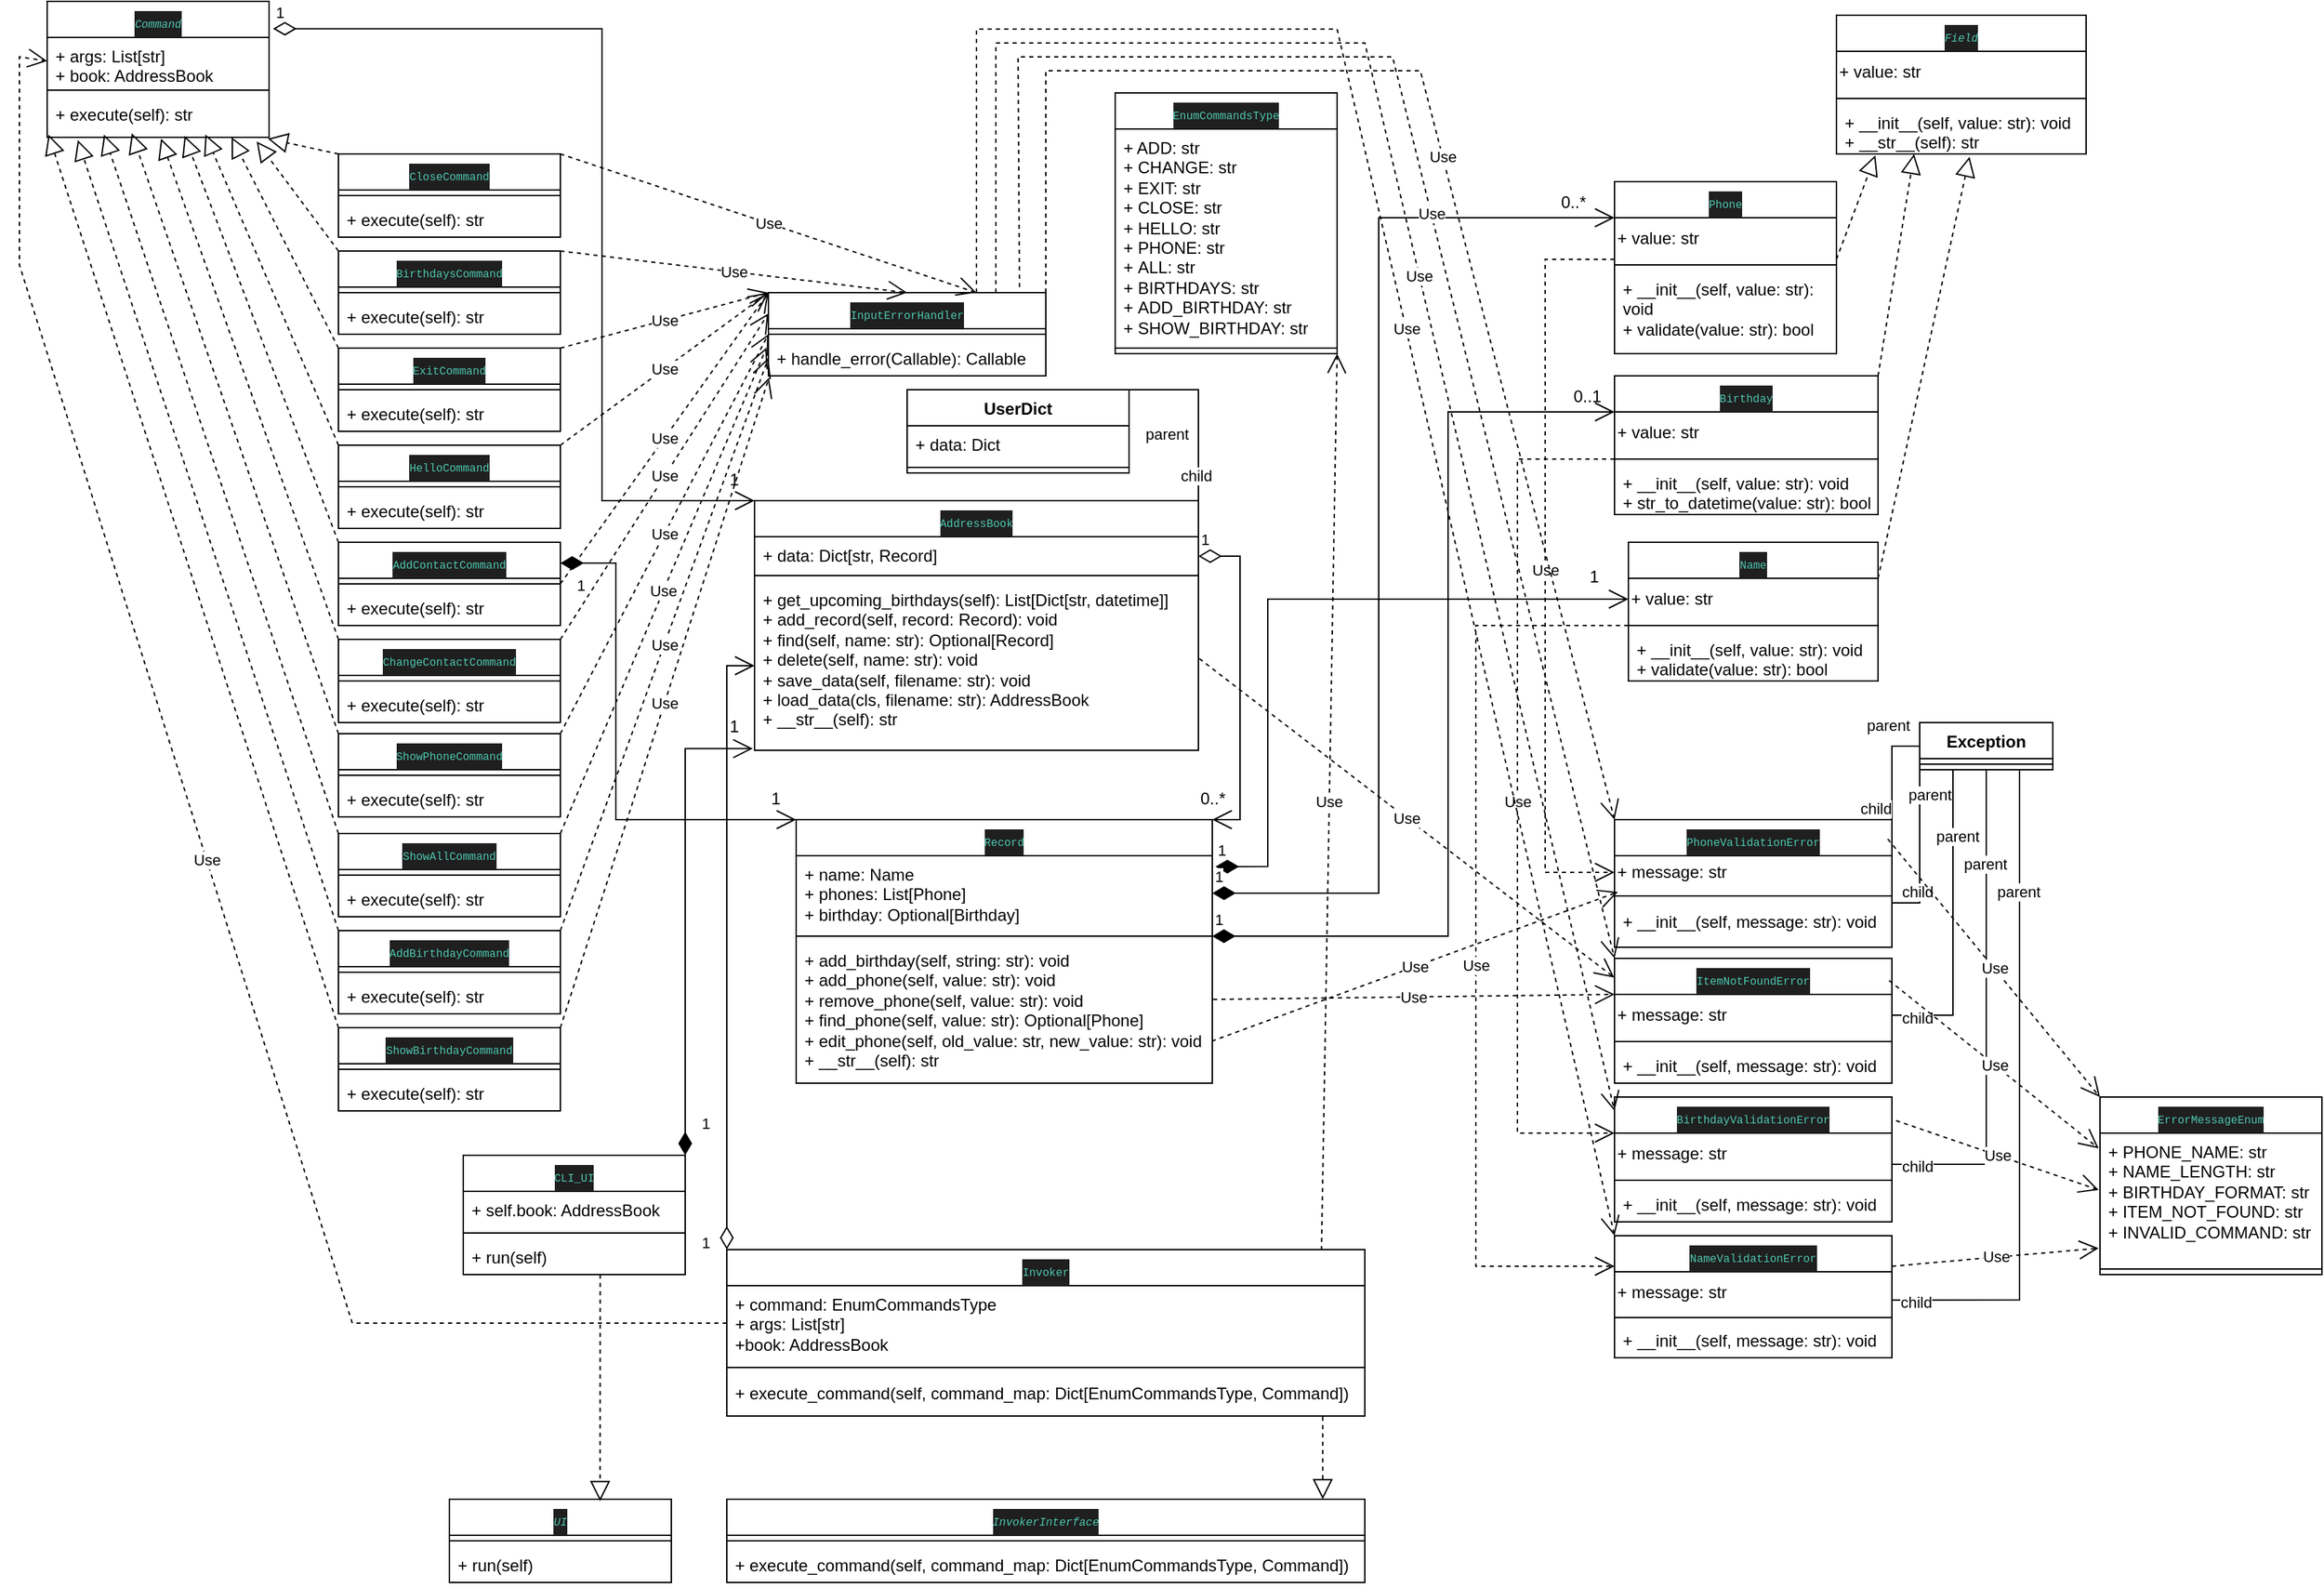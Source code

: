 <mxfile version="24.8.6">
  <diagram name="Страница — 1" id="lXoeM55HSXFI2naxmmLe">
    <mxGraphModel dx="2466" dy="913" grid="1" gridSize="10" guides="1" tooltips="1" connect="1" arrows="1" fold="1" page="1" pageScale="1" pageWidth="827" pageHeight="1169" math="0" shadow="0">
      <root>
        <mxCell id="0" />
        <mxCell id="1" parent="0" />
        <mxCell id="b5p1jlufVg6Kx3kPIUmd-1" value="&lt;div style=&quot;color: rgb(204, 204, 204); background-color: rgb(31, 31, 31); font-family: Consolas, &amp;quot;Courier New&amp;quot;, monospace; font-weight: normal; line-height: 19px; white-space: pre;&quot;&gt;&lt;span style=&quot;color: rgb(78, 201, 176);&quot;&gt;&lt;font style=&quot;font-size: 8px;&quot;&gt;PhoneValidationError&lt;/font&gt;&lt;/span&gt;&lt;/div&gt;" style="swimlane;fontStyle=1;align=center;verticalAlign=top;childLayout=stackLayout;horizontal=1;startSize=26;horizontalStack=0;resizeParent=1;resizeParentMax=0;resizeLast=0;collapsible=1;marginBottom=0;whiteSpace=wrap;html=1;" parent="1" vertex="1">
          <mxGeometry x="1130" y="610" width="200" height="92" as="geometry" />
        </mxCell>
        <mxCell id="b5p1jlufVg6Kx3kPIUmd-49" value="&lt;span style=&quot;text-wrap: nowrap;&quot;&gt;+ message: str&lt;/span&gt;" style="text;html=1;align=left;verticalAlign=middle;whiteSpace=wrap;rounded=0;" parent="b5p1jlufVg6Kx3kPIUmd-1" vertex="1">
          <mxGeometry y="26" width="200" height="24" as="geometry" />
        </mxCell>
        <mxCell id="b5p1jlufVg6Kx3kPIUmd-3" value="" style="line;strokeWidth=1;fillColor=none;align=left;verticalAlign=middle;spacingTop=-1;spacingLeft=3;spacingRight=3;rotatable=0;labelPosition=right;points=[];portConstraint=eastwest;strokeColor=inherit;" parent="b5p1jlufVg6Kx3kPIUmd-1" vertex="1">
          <mxGeometry y="50" width="200" height="10" as="geometry" />
        </mxCell>
        <mxCell id="b5p1jlufVg6Kx3kPIUmd-4" value="+ __init__(self, message: str): void&amp;nbsp;" style="text;strokeColor=none;fillColor=none;align=left;verticalAlign=top;spacingLeft=4;spacingRight=4;overflow=hidden;rotatable=0;points=[[0,0.5],[1,0.5]];portConstraint=eastwest;whiteSpace=wrap;html=1;" parent="b5p1jlufVg6Kx3kPIUmd-1" vertex="1">
          <mxGeometry y="60" width="200" height="32" as="geometry" />
        </mxCell>
        <mxCell id="b5p1jlufVg6Kx3kPIUmd-5" value="&lt;div style=&quot;color: rgb(204, 204, 204); background-color: rgb(31, 31, 31); font-family: Consolas, &amp;quot;Courier New&amp;quot;, monospace; font-weight: normal; line-height: 19px; white-space: pre;&quot;&gt;&lt;span style=&quot;color: rgb(78, 201, 176);&quot;&gt;&lt;font style=&quot;font-size: 8px;&quot;&gt;NameValidationError&lt;/font&gt;&lt;/span&gt;&lt;/div&gt;" style="swimlane;fontStyle=1;align=center;verticalAlign=top;childLayout=stackLayout;horizontal=1;startSize=26;horizontalStack=0;resizeParent=1;resizeParentMax=0;resizeLast=0;collapsible=1;marginBottom=0;whiteSpace=wrap;html=1;" parent="1" vertex="1">
          <mxGeometry x="1130" y="910" width="200" height="88" as="geometry" />
        </mxCell>
        <mxCell id="b5p1jlufVg6Kx3kPIUmd-48" value="+ message: str" style="text;html=1;align=left;verticalAlign=middle;resizable=0;points=[];autosize=1;strokeColor=none;fillColor=none;" parent="b5p1jlufVg6Kx3kPIUmd-5" vertex="1">
          <mxGeometry y="26" width="200" height="30" as="geometry" />
        </mxCell>
        <mxCell id="b5p1jlufVg6Kx3kPIUmd-7" value="" style="line;strokeWidth=1;fillColor=none;align=left;verticalAlign=middle;spacingTop=-1;spacingLeft=3;spacingRight=3;rotatable=0;labelPosition=right;points=[];portConstraint=eastwest;strokeColor=inherit;" parent="b5p1jlufVg6Kx3kPIUmd-5" vertex="1">
          <mxGeometry y="56" width="200" height="6" as="geometry" />
        </mxCell>
        <mxCell id="b5p1jlufVg6Kx3kPIUmd-8" value="+ __init__(self, message: str): void&amp;nbsp;" style="text;strokeColor=none;fillColor=none;align=left;verticalAlign=top;spacingLeft=4;spacingRight=4;overflow=hidden;rotatable=0;points=[[0,0.5],[1,0.5]];portConstraint=eastwest;whiteSpace=wrap;html=1;" parent="b5p1jlufVg6Kx3kPIUmd-5" vertex="1">
          <mxGeometry y="62" width="200" height="26" as="geometry" />
        </mxCell>
        <mxCell id="b5p1jlufVg6Kx3kPIUmd-9" value="&lt;div style=&quot;color: rgb(204, 204, 204); background-color: rgb(31, 31, 31); font-family: Consolas, &amp;quot;Courier New&amp;quot;, monospace; font-weight: normal; line-height: 19px; white-space: pre;&quot;&gt;&lt;span style=&quot;color: rgb(78, 201, 176);&quot;&gt;&lt;font style=&quot;font-size: 8px;&quot;&gt;BirthdayValidationError&lt;/font&gt;&lt;/span&gt;&lt;/div&gt;" style="swimlane;fontStyle=1;align=center;verticalAlign=top;childLayout=stackLayout;horizontal=1;startSize=26;horizontalStack=0;resizeParent=1;resizeParentMax=0;resizeLast=0;collapsible=1;marginBottom=0;whiteSpace=wrap;html=1;" parent="1" vertex="1">
          <mxGeometry x="1130" y="810" width="200" height="90" as="geometry" />
        </mxCell>
        <mxCell id="b5p1jlufVg6Kx3kPIUmd-50" value="&lt;span style=&quot;text-wrap: nowrap;&quot;&gt;+ message: str&lt;/span&gt;" style="text;html=1;align=left;verticalAlign=middle;whiteSpace=wrap;rounded=0;" parent="b5p1jlufVg6Kx3kPIUmd-9" vertex="1">
          <mxGeometry y="26" width="200" height="30" as="geometry" />
        </mxCell>
        <mxCell id="b5p1jlufVg6Kx3kPIUmd-11" value="" style="line;strokeWidth=1;fillColor=none;align=left;verticalAlign=middle;spacingTop=-1;spacingLeft=3;spacingRight=3;rotatable=0;labelPosition=right;points=[];portConstraint=eastwest;strokeColor=inherit;" parent="b5p1jlufVg6Kx3kPIUmd-9" vertex="1">
          <mxGeometry y="56" width="200" height="8" as="geometry" />
        </mxCell>
        <mxCell id="b5p1jlufVg6Kx3kPIUmd-12" value="+ __init__(self, message: str): void&amp;nbsp;" style="text;strokeColor=none;fillColor=none;align=left;verticalAlign=top;spacingLeft=4;spacingRight=4;overflow=hidden;rotatable=0;points=[[0,0.5],[1,0.5]];portConstraint=eastwest;whiteSpace=wrap;html=1;" parent="b5p1jlufVg6Kx3kPIUmd-9" vertex="1">
          <mxGeometry y="64" width="200" height="26" as="geometry" />
        </mxCell>
        <mxCell id="b5p1jlufVg6Kx3kPIUmd-13" value="&lt;div style=&quot;color: rgb(204, 204, 204); background-color: rgb(31, 31, 31); font-family: Consolas, &amp;quot;Courier New&amp;quot;, monospace; font-weight: normal; line-height: 19px; white-space: pre;&quot;&gt;&lt;span style=&quot;color: rgb(78, 201, 176);&quot;&gt;&lt;font style=&quot;font-size: 8px;&quot;&gt;ItemNotFoundError&lt;/font&gt;&lt;/span&gt;&lt;/div&gt;" style="swimlane;fontStyle=1;align=center;verticalAlign=top;childLayout=stackLayout;horizontal=1;startSize=26;horizontalStack=0;resizeParent=1;resizeParentMax=0;resizeLast=0;collapsible=1;marginBottom=0;whiteSpace=wrap;html=1;" parent="1" vertex="1">
          <mxGeometry x="1130" y="710" width="200" height="90" as="geometry" />
        </mxCell>
        <mxCell id="b5p1jlufVg6Kx3kPIUmd-51" value="&lt;span style=&quot;text-wrap: nowrap;&quot;&gt;+ message: str&lt;/span&gt;" style="text;html=1;align=left;verticalAlign=middle;whiteSpace=wrap;rounded=0;" parent="b5p1jlufVg6Kx3kPIUmd-13" vertex="1">
          <mxGeometry y="26" width="200" height="30" as="geometry" />
        </mxCell>
        <mxCell id="b5p1jlufVg6Kx3kPIUmd-15" value="" style="line;strokeWidth=1;fillColor=none;align=left;verticalAlign=middle;spacingTop=-1;spacingLeft=3;spacingRight=3;rotatable=0;labelPosition=right;points=[];portConstraint=eastwest;strokeColor=inherit;" parent="b5p1jlufVg6Kx3kPIUmd-13" vertex="1">
          <mxGeometry y="56" width="200" height="8" as="geometry" />
        </mxCell>
        <mxCell id="b5p1jlufVg6Kx3kPIUmd-16" value="+ __init__(self, message: str): void&amp;nbsp;" style="text;strokeColor=none;fillColor=none;align=left;verticalAlign=top;spacingLeft=4;spacingRight=4;overflow=hidden;rotatable=0;points=[[0,0.5],[1,0.5]];portConstraint=eastwest;whiteSpace=wrap;html=1;" parent="b5p1jlufVg6Kx3kPIUmd-13" vertex="1">
          <mxGeometry y="64" width="200" height="26" as="geometry" />
        </mxCell>
        <mxCell id="b5p1jlufVg6Kx3kPIUmd-17" value="&lt;div style=&quot;color: rgb(204, 204, 204); background-color: rgb(31, 31, 31); font-family: Consolas, &amp;quot;Courier New&amp;quot;, monospace; font-weight: normal; line-height: 19px; white-space: pre;&quot;&gt;&lt;span style=&quot;color: rgb(78, 201, 176);&quot;&gt;&lt;font style=&quot;font-size: 8px;&quot;&gt;&lt;i&gt;Field&lt;/i&gt;&lt;/font&gt;&lt;/span&gt;&lt;/div&gt;" style="swimlane;fontStyle=1;align=center;verticalAlign=top;childLayout=stackLayout;horizontal=1;startSize=26;horizontalStack=0;resizeParent=1;resizeParentMax=0;resizeLast=0;collapsible=1;marginBottom=0;whiteSpace=wrap;html=1;" parent="1" vertex="1">
          <mxGeometry x="1290" y="30" width="180" height="100" as="geometry" />
        </mxCell>
        <mxCell id="b5p1jlufVg6Kx3kPIUmd-52" value="&lt;span style=&quot;text-wrap: nowrap;&quot;&gt;+ value: str&lt;/span&gt;" style="text;html=1;align=left;verticalAlign=middle;whiteSpace=wrap;rounded=0;" parent="b5p1jlufVg6Kx3kPIUmd-17" vertex="1">
          <mxGeometry y="26" width="180" height="30" as="geometry" />
        </mxCell>
        <mxCell id="b5p1jlufVg6Kx3kPIUmd-19" value="" style="line;strokeWidth=1;fillColor=none;align=left;verticalAlign=middle;spacingTop=-1;spacingLeft=3;spacingRight=3;rotatable=0;labelPosition=right;points=[];portConstraint=eastwest;strokeColor=inherit;" parent="b5p1jlufVg6Kx3kPIUmd-17" vertex="1">
          <mxGeometry y="56" width="180" height="8" as="geometry" />
        </mxCell>
        <mxCell id="b5p1jlufVg6Kx3kPIUmd-20" value="+ __init__(self, value: str): void&lt;div&gt;+ __str__(self): str&lt;/div&gt;" style="text;strokeColor=none;fillColor=none;align=left;verticalAlign=top;spacingLeft=4;spacingRight=4;overflow=hidden;rotatable=0;points=[[0,0.5],[1,0.5]];portConstraint=eastwest;whiteSpace=wrap;html=1;" parent="b5p1jlufVg6Kx3kPIUmd-17" vertex="1">
          <mxGeometry y="64" width="180" height="36" as="geometry" />
        </mxCell>
        <mxCell id="b5p1jlufVg6Kx3kPIUmd-21" value="&lt;div style=&quot;color: rgb(204, 204, 204); background-color: rgb(31, 31, 31); font-family: Consolas, &amp;quot;Courier New&amp;quot;, monospace; font-weight: normal; line-height: 19px; white-space: pre;&quot;&gt;&lt;span style=&quot;color: rgb(78, 201, 176);&quot;&gt;&lt;font style=&quot;font-size: 8px;&quot;&gt;Name&lt;/font&gt;&lt;/span&gt;&lt;/div&gt;" style="swimlane;fontStyle=1;align=center;verticalAlign=top;childLayout=stackLayout;horizontal=1;startSize=26;horizontalStack=0;resizeParent=1;resizeParentMax=0;resizeLast=0;collapsible=1;marginBottom=0;whiteSpace=wrap;html=1;" parent="1" vertex="1">
          <mxGeometry x="1140" y="410" width="180" height="100" as="geometry" />
        </mxCell>
        <mxCell id="b5p1jlufVg6Kx3kPIUmd-54" value="&lt;span style=&quot;text-wrap: nowrap;&quot;&gt;+ value: str&lt;/span&gt;" style="text;html=1;align=left;verticalAlign=middle;whiteSpace=wrap;rounded=0;" parent="b5p1jlufVg6Kx3kPIUmd-21" vertex="1">
          <mxGeometry y="26" width="180" height="30" as="geometry" />
        </mxCell>
        <mxCell id="b5p1jlufVg6Kx3kPIUmd-23" value="" style="line;strokeWidth=1;fillColor=none;align=left;verticalAlign=middle;spacingTop=-1;spacingLeft=3;spacingRight=3;rotatable=0;labelPosition=right;points=[];portConstraint=eastwest;strokeColor=inherit;" parent="b5p1jlufVg6Kx3kPIUmd-21" vertex="1">
          <mxGeometry y="56" width="180" height="8" as="geometry" />
        </mxCell>
        <mxCell id="b5p1jlufVg6Kx3kPIUmd-24" value="+ __init__(self, value: str): void&lt;div&gt;+ validate(value: str): bool&lt;/div&gt;" style="text;strokeColor=none;fillColor=none;align=left;verticalAlign=top;spacingLeft=4;spacingRight=4;overflow=hidden;rotatable=0;points=[[0,0.5],[1,0.5]];portConstraint=eastwest;whiteSpace=wrap;html=1;" parent="b5p1jlufVg6Kx3kPIUmd-21" vertex="1">
          <mxGeometry y="64" width="180" height="36" as="geometry" />
        </mxCell>
        <mxCell id="b5p1jlufVg6Kx3kPIUmd-25" value="&lt;div style=&quot;color: rgb(204, 204, 204); background-color: rgb(31, 31, 31); font-family: Consolas, &amp;quot;Courier New&amp;quot;, monospace; font-weight: normal; line-height: 19px; white-space: pre;&quot;&gt;&lt;span style=&quot;color: rgb(78, 201, 176);&quot;&gt;&lt;font style=&quot;font-size: 8px;&quot;&gt;Phone&lt;/font&gt;&lt;/span&gt;&lt;/div&gt;" style="swimlane;fontStyle=1;align=center;verticalAlign=top;childLayout=stackLayout;horizontal=1;startSize=26;horizontalStack=0;resizeParent=1;resizeParentMax=0;resizeLast=0;collapsible=1;marginBottom=0;whiteSpace=wrap;html=1;" parent="1" vertex="1">
          <mxGeometry x="1130" y="150" width="160" height="124" as="geometry" />
        </mxCell>
        <mxCell id="b5p1jlufVg6Kx3kPIUmd-55" value="&lt;span style=&quot;text-wrap: nowrap;&quot;&gt;+ value: str&lt;/span&gt;" style="text;html=1;align=left;verticalAlign=middle;whiteSpace=wrap;rounded=0;" parent="b5p1jlufVg6Kx3kPIUmd-25" vertex="1">
          <mxGeometry y="26" width="160" height="30" as="geometry" />
        </mxCell>
        <mxCell id="b5p1jlufVg6Kx3kPIUmd-27" value="" style="line;strokeWidth=1;fillColor=none;align=left;verticalAlign=middle;spacingTop=-1;spacingLeft=3;spacingRight=3;rotatable=0;labelPosition=right;points=[];portConstraint=eastwest;strokeColor=inherit;" parent="b5p1jlufVg6Kx3kPIUmd-25" vertex="1">
          <mxGeometry y="56" width="160" height="8" as="geometry" />
        </mxCell>
        <mxCell id="b5p1jlufVg6Kx3kPIUmd-28" value="+ __init__(self, value: str): void&lt;div&gt;+ validate(value: str): bool&lt;br&gt;&lt;/div&gt;" style="text;strokeColor=none;fillColor=none;align=left;verticalAlign=top;spacingLeft=4;spacingRight=4;overflow=hidden;rotatable=0;points=[[0,0.5],[1,0.5]];portConstraint=eastwest;whiteSpace=wrap;html=1;" parent="b5p1jlufVg6Kx3kPIUmd-25" vertex="1">
          <mxGeometry y="64" width="160" height="60" as="geometry" />
        </mxCell>
        <mxCell id="b5p1jlufVg6Kx3kPIUmd-29" value="&lt;div style=&quot;color: rgb(204, 204, 204); background-color: rgb(31, 31, 31); font-family: Consolas, &amp;quot;Courier New&amp;quot;, monospace; font-weight: normal; line-height: 19px; white-space: pre;&quot;&gt;&lt;span style=&quot;color: rgb(78, 201, 176);&quot;&gt;&lt;font style=&quot;font-size: 8px;&quot;&gt;Birthday&lt;/font&gt;&lt;/span&gt;&lt;/div&gt;" style="swimlane;fontStyle=1;align=center;verticalAlign=top;childLayout=stackLayout;horizontal=1;startSize=26;horizontalStack=0;resizeParent=1;resizeParentMax=0;resizeLast=0;collapsible=1;marginBottom=0;whiteSpace=wrap;html=1;" parent="1" vertex="1">
          <mxGeometry x="1130" y="290" width="190" height="100" as="geometry" />
        </mxCell>
        <mxCell id="b5p1jlufVg6Kx3kPIUmd-56" value="&lt;span style=&quot;text-wrap: nowrap;&quot;&gt;+ value: str&lt;/span&gt;" style="text;html=1;align=left;verticalAlign=middle;whiteSpace=wrap;rounded=0;" parent="b5p1jlufVg6Kx3kPIUmd-29" vertex="1">
          <mxGeometry y="26" width="190" height="30" as="geometry" />
        </mxCell>
        <mxCell id="b5p1jlufVg6Kx3kPIUmd-31" value="" style="line;strokeWidth=1;fillColor=none;align=left;verticalAlign=middle;spacingTop=-1;spacingLeft=3;spacingRight=3;rotatable=0;labelPosition=right;points=[];portConstraint=eastwest;strokeColor=inherit;" parent="b5p1jlufVg6Kx3kPIUmd-29" vertex="1">
          <mxGeometry y="56" width="190" height="8" as="geometry" />
        </mxCell>
        <mxCell id="b5p1jlufVg6Kx3kPIUmd-32" value="+ __init__(self, value: str): void&lt;div&gt;+ str_to_datetime(value: str): bool&lt;/div&gt;" style="text;strokeColor=none;fillColor=none;align=left;verticalAlign=top;spacingLeft=4;spacingRight=4;overflow=hidden;rotatable=0;points=[[0,0.5],[1,0.5]];portConstraint=eastwest;whiteSpace=wrap;html=1;" parent="b5p1jlufVg6Kx3kPIUmd-29" vertex="1">
          <mxGeometry y="64" width="190" height="36" as="geometry" />
        </mxCell>
        <mxCell id="b5p1jlufVg6Kx3kPIUmd-33" value="&lt;div style=&quot;color: rgb(204, 204, 204); background-color: rgb(31, 31, 31); font-family: Consolas, &amp;quot;Courier New&amp;quot;, monospace; font-weight: normal; line-height: 19px; white-space: pre;&quot;&gt;&lt;span style=&quot;color: rgb(78, 201, 176);&quot;&gt;&lt;font style=&quot;font-size: 8px;&quot;&gt;Record&lt;/font&gt;&lt;/span&gt;&lt;/div&gt;" style="swimlane;fontStyle=1;align=center;verticalAlign=top;childLayout=stackLayout;horizontal=1;startSize=26;horizontalStack=0;resizeParent=1;resizeParentMax=0;resizeLast=0;collapsible=1;marginBottom=0;whiteSpace=wrap;html=1;" parent="1" vertex="1">
          <mxGeometry x="540" y="610" width="300" height="190" as="geometry" />
        </mxCell>
        <mxCell id="b5p1jlufVg6Kx3kPIUmd-34" value="&lt;span style=&quot;text-wrap: nowrap;&quot;&gt;+ name: Name&lt;/span&gt;&lt;div&gt;&lt;span style=&quot;text-wrap: nowrap;&quot;&gt;+ phones: List[Phone]&lt;/span&gt;&lt;span style=&quot;text-wrap: nowrap;&quot;&gt;&lt;br&gt;&lt;/span&gt;&lt;/div&gt;&lt;div&gt;&lt;span style=&quot;text-wrap: nowrap;&quot;&gt;+ birthday: Optional[Birthday]&lt;/span&gt;&lt;span style=&quot;text-wrap: nowrap;&quot;&gt;&lt;br&gt;&lt;/span&gt;&lt;/div&gt;" style="text;strokeColor=none;fillColor=none;align=left;verticalAlign=top;spacingLeft=4;spacingRight=4;overflow=hidden;rotatable=0;points=[[0,0.5],[1,0.5]];portConstraint=eastwest;whiteSpace=wrap;html=1;" parent="b5p1jlufVg6Kx3kPIUmd-33" vertex="1">
          <mxGeometry y="26" width="300" height="54" as="geometry" />
        </mxCell>
        <mxCell id="b5p1jlufVg6Kx3kPIUmd-35" value="" style="line;strokeWidth=1;fillColor=none;align=left;verticalAlign=middle;spacingTop=-1;spacingLeft=3;spacingRight=3;rotatable=0;labelPosition=right;points=[];portConstraint=eastwest;strokeColor=inherit;" parent="b5p1jlufVg6Kx3kPIUmd-33" vertex="1">
          <mxGeometry y="80" width="300" height="8" as="geometry" />
        </mxCell>
        <mxCell id="b5p1jlufVg6Kx3kPIUmd-36" value="+ add_birthday(self, string: str): void&lt;div&gt;+ add_phone(self, value: str): void&lt;/div&gt;&lt;div&gt;+ remove_phone(self, value: str): void&lt;/div&gt;&lt;div&gt;+ find_phone(self, value: str): Optional[Phone]&lt;/div&gt;&lt;div&gt;+ edit_phone(self, old_value: str, new_value: str): void&lt;/div&gt;&lt;div&gt;+ __str__(self): str&lt;/div&gt;" style="text;strokeColor=none;fillColor=none;align=left;verticalAlign=top;spacingLeft=4;spacingRight=4;overflow=hidden;rotatable=0;points=[[0,0.5],[1,0.5]];portConstraint=eastwest;whiteSpace=wrap;html=1;" parent="b5p1jlufVg6Kx3kPIUmd-33" vertex="1">
          <mxGeometry y="88" width="300" height="102" as="geometry" />
        </mxCell>
        <mxCell id="b5p1jlufVg6Kx3kPIUmd-37" value="&lt;div style=&quot;color: rgb(204, 204, 204); background-color: rgb(31, 31, 31); font-family: Consolas, &amp;quot;Courier New&amp;quot;, monospace; font-weight: normal; line-height: 19px; white-space: pre;&quot;&gt;&lt;span style=&quot;color: rgb(78, 201, 176);&quot;&gt;&lt;font style=&quot;font-size: 8px;&quot;&gt;AddressBook&lt;/font&gt;&lt;/span&gt;&lt;/div&gt;" style="swimlane;fontStyle=1;align=center;verticalAlign=top;childLayout=stackLayout;horizontal=1;startSize=26;horizontalStack=0;resizeParent=1;resizeParentMax=0;resizeLast=0;collapsible=1;marginBottom=0;whiteSpace=wrap;html=1;" parent="1" vertex="1">
          <mxGeometry x="510" y="380" width="320" height="180" as="geometry" />
        </mxCell>
        <mxCell id="b5p1jlufVg6Kx3kPIUmd-38" value="+ data: Dict[str, Record]" style="text;strokeColor=none;fillColor=none;align=left;verticalAlign=top;spacingLeft=4;spacingRight=4;overflow=hidden;rotatable=0;points=[[0,0.5],[1,0.5]];portConstraint=eastwest;whiteSpace=wrap;html=1;" parent="b5p1jlufVg6Kx3kPIUmd-37" vertex="1">
          <mxGeometry y="26" width="320" height="24" as="geometry" />
        </mxCell>
        <mxCell id="b5p1jlufVg6Kx3kPIUmd-39" value="" style="line;strokeWidth=1;fillColor=none;align=left;verticalAlign=middle;spacingTop=-1;spacingLeft=3;spacingRight=3;rotatable=0;labelPosition=right;points=[];portConstraint=eastwest;strokeColor=inherit;" parent="b5p1jlufVg6Kx3kPIUmd-37" vertex="1">
          <mxGeometry y="50" width="320" height="8" as="geometry" />
        </mxCell>
        <mxCell id="b5p1jlufVg6Kx3kPIUmd-40" value="+ get_upcoming_birthdays(self): List[Dict[str, datetime]]&lt;div&gt;+ add_record(self, record: Record): void&lt;/div&gt;&lt;div&gt;+ find(self, name: str): Optional[Record]&lt;/div&gt;&lt;div&gt;+ delete(self, name: str): void&lt;/div&gt;&lt;div&gt;+ save_data(self, filename: str): void&lt;/div&gt;&lt;div&gt;+ load_data(cls,&amp;nbsp;&lt;span style=&quot;background-color: initial;&quot;&gt;filename: str): AddressBook&lt;/span&gt;&lt;/div&gt;&lt;div&gt;&lt;span style=&quot;background-color: initial;&quot;&gt;+ __str__(self): str&lt;/span&gt;&lt;/div&gt;" style="text;strokeColor=none;fillColor=none;align=left;verticalAlign=top;spacingLeft=4;spacingRight=4;overflow=hidden;rotatable=0;points=[[0,0.5],[1,0.5]];portConstraint=eastwest;whiteSpace=wrap;html=1;" parent="b5p1jlufVg6Kx3kPIUmd-37" vertex="1">
          <mxGeometry y="58" width="320" height="122" as="geometry" />
        </mxCell>
        <mxCell id="b5p1jlufVg6Kx3kPIUmd-58" value="Exception" style="swimlane;fontStyle=1;align=center;verticalAlign=top;childLayout=stackLayout;horizontal=1;startSize=26;horizontalStack=0;resizeParent=1;resizeParentMax=0;resizeLast=0;collapsible=1;marginBottom=0;whiteSpace=wrap;html=1;" parent="1" vertex="1">
          <mxGeometry x="1350" y="540" width="96" height="34" as="geometry" />
        </mxCell>
        <mxCell id="b5p1jlufVg6Kx3kPIUmd-60" value="" style="line;strokeWidth=1;fillColor=none;align=left;verticalAlign=middle;spacingTop=-1;spacingLeft=3;spacingRight=3;rotatable=0;labelPosition=right;points=[];portConstraint=eastwest;strokeColor=inherit;" parent="b5p1jlufVg6Kx3kPIUmd-58" vertex="1">
          <mxGeometry y="26" width="96" height="8" as="geometry" />
        </mxCell>
        <mxCell id="b5p1jlufVg6Kx3kPIUmd-62" value="" style="endArrow=none;html=1;edgeStyle=orthogonalEdgeStyle;rounded=0;exitX=0;exitY=0.5;exitDx=0;exitDy=0;entryX=1;entryY=0;entryDx=0;entryDy=0;" parent="1" source="b5p1jlufVg6Kx3kPIUmd-58" target="b5p1jlufVg6Kx3kPIUmd-1" edge="1">
          <mxGeometry relative="1" as="geometry">
            <mxPoint x="1460" y="910" as="sourcePoint" />
            <mxPoint x="1620" y="910" as="targetPoint" />
          </mxGeometry>
        </mxCell>
        <mxCell id="b5p1jlufVg6Kx3kPIUmd-63" value="parent" style="edgeLabel;resizable=0;html=1;align=left;verticalAlign=bottom;" parent="b5p1jlufVg6Kx3kPIUmd-62" connectable="0" vertex="1">
          <mxGeometry x="-1" relative="1" as="geometry">
            <mxPoint x="-40" y="-7" as="offset" />
          </mxGeometry>
        </mxCell>
        <mxCell id="b5p1jlufVg6Kx3kPIUmd-64" value="child" style="edgeLabel;resizable=0;html=1;align=right;verticalAlign=bottom;" parent="b5p1jlufVg6Kx3kPIUmd-62" connectable="0" vertex="1">
          <mxGeometry x="1" relative="1" as="geometry">
            <mxPoint as="offset" />
          </mxGeometry>
        </mxCell>
        <mxCell id="b5p1jlufVg6Kx3kPIUmd-65" value="" style="endArrow=none;html=1;edgeStyle=orthogonalEdgeStyle;rounded=0;exitX=0;exitY=1;exitDx=0;exitDy=0;entryX=1;entryY=1;entryDx=0;entryDy=0;" parent="1" source="b5p1jlufVg6Kx3kPIUmd-58" target="b5p1jlufVg6Kx3kPIUmd-49" edge="1">
          <mxGeometry relative="1" as="geometry">
            <mxPoint x="1390" y="620" as="sourcePoint" />
            <mxPoint x="1370" y="673" as="targetPoint" />
          </mxGeometry>
        </mxCell>
        <mxCell id="b5p1jlufVg6Kx3kPIUmd-66" value="parent" style="edgeLabel;resizable=0;html=1;align=left;verticalAlign=bottom;" parent="b5p1jlufVg6Kx3kPIUmd-65" connectable="0" vertex="1">
          <mxGeometry x="-1" relative="1" as="geometry">
            <mxPoint x="-10" y="26" as="offset" />
          </mxGeometry>
        </mxCell>
        <mxCell id="b5p1jlufVg6Kx3kPIUmd-67" value="child" style="edgeLabel;resizable=0;html=1;align=right;verticalAlign=bottom;" parent="b5p1jlufVg6Kx3kPIUmd-65" connectable="0" vertex="1">
          <mxGeometry x="1" relative="1" as="geometry">
            <mxPoint x="30" y="10" as="offset" />
          </mxGeometry>
        </mxCell>
        <mxCell id="b5p1jlufVg6Kx3kPIUmd-68" value="" style="endArrow=none;html=1;edgeStyle=orthogonalEdgeStyle;rounded=0;exitX=0.25;exitY=1;exitDx=0;exitDy=0;entryX=1;entryY=0.5;entryDx=0;entryDy=0;" parent="1" source="b5p1jlufVg6Kx3kPIUmd-58" target="b5p1jlufVg6Kx3kPIUmd-51" edge="1">
          <mxGeometry relative="1" as="geometry">
            <mxPoint x="1408" y="598" as="sourcePoint" />
            <mxPoint x="1388" y="684" as="targetPoint" />
          </mxGeometry>
        </mxCell>
        <mxCell id="b5p1jlufVg6Kx3kPIUmd-69" value="parent" style="edgeLabel;resizable=0;html=1;align=left;verticalAlign=bottom;" parent="b5p1jlufVg6Kx3kPIUmd-68" connectable="0" vertex="1">
          <mxGeometry x="-1" relative="1" as="geometry">
            <mxPoint x="-14" y="56" as="offset" />
          </mxGeometry>
        </mxCell>
        <mxCell id="b5p1jlufVg6Kx3kPIUmd-70" value="child" style="edgeLabel;resizable=0;html=1;align=right;verticalAlign=bottom;" parent="b5p1jlufVg6Kx3kPIUmd-68" connectable="0" vertex="1">
          <mxGeometry x="1" relative="1" as="geometry">
            <mxPoint x="30" y="10" as="offset" />
          </mxGeometry>
        </mxCell>
        <mxCell id="b5p1jlufVg6Kx3kPIUmd-71" value="" style="endArrow=none;html=1;edgeStyle=orthogonalEdgeStyle;rounded=0;exitX=0.5;exitY=1;exitDx=0;exitDy=0;entryX=1;entryY=0.75;entryDx=0;entryDy=0;" parent="1" source="b5p1jlufVg6Kx3kPIUmd-58" target="b5p1jlufVg6Kx3kPIUmd-50" edge="1">
          <mxGeometry relative="1" as="geometry">
            <mxPoint x="1470" y="666.5" as="sourcePoint" />
            <mxPoint x="1426" y="843.5" as="targetPoint" />
          </mxGeometry>
        </mxCell>
        <mxCell id="b5p1jlufVg6Kx3kPIUmd-72" value="parent" style="edgeLabel;resizable=0;html=1;align=left;verticalAlign=bottom;" parent="b5p1jlufVg6Kx3kPIUmd-71" connectable="0" vertex="1">
          <mxGeometry x="-1" relative="1" as="geometry">
            <mxPoint x="-18" y="76" as="offset" />
          </mxGeometry>
        </mxCell>
        <mxCell id="b5p1jlufVg6Kx3kPIUmd-73" value="child" style="edgeLabel;resizable=0;html=1;align=right;verticalAlign=bottom;" parent="b5p1jlufVg6Kx3kPIUmd-71" connectable="0" vertex="1">
          <mxGeometry x="1" relative="1" as="geometry">
            <mxPoint x="30" y="10" as="offset" />
          </mxGeometry>
        </mxCell>
        <mxCell id="b5p1jlufVg6Kx3kPIUmd-74" value="" style="endArrow=none;html=1;edgeStyle=orthogonalEdgeStyle;rounded=0;exitX=0.75;exitY=1;exitDx=0;exitDy=0;entryX=0.999;entryY=0.678;entryDx=0;entryDy=0;entryPerimeter=0;" parent="1" source="b5p1jlufVg6Kx3kPIUmd-58" target="b5p1jlufVg6Kx3kPIUmd-48" edge="1">
          <mxGeometry relative="1" as="geometry">
            <mxPoint x="1468" y="800" as="sourcePoint" />
            <mxPoint x="1400" y="1085" as="targetPoint" />
          </mxGeometry>
        </mxCell>
        <mxCell id="b5p1jlufVg6Kx3kPIUmd-75" value="parent" style="edgeLabel;resizable=0;html=1;align=left;verticalAlign=bottom;" parent="b5p1jlufVg6Kx3kPIUmd-74" connectable="0" vertex="1">
          <mxGeometry x="-1" relative="1" as="geometry">
            <mxPoint x="-18" y="96" as="offset" />
          </mxGeometry>
        </mxCell>
        <mxCell id="b5p1jlufVg6Kx3kPIUmd-76" value="child" style="edgeLabel;resizable=0;html=1;align=right;verticalAlign=bottom;" parent="b5p1jlufVg6Kx3kPIUmd-74" connectable="0" vertex="1">
          <mxGeometry x="1" relative="1" as="geometry">
            <mxPoint x="30" y="10" as="offset" />
          </mxGeometry>
        </mxCell>
        <mxCell id="b5p1jlufVg6Kx3kPIUmd-87" value="Use" style="endArrow=open;endSize=12;dashed=1;html=1;rounded=0;entryX=0;entryY=0.5;entryDx=0;entryDy=0;exitX=0;exitY=1;exitDx=0;exitDy=0;" parent="1" source="b5p1jlufVg6Kx3kPIUmd-55" target="b5p1jlufVg6Kx3kPIUmd-49" edge="1">
          <mxGeometry x="0.011" width="160" relative="1" as="geometry">
            <mxPoint x="1090" y="230" as="sourcePoint" />
            <mxPoint x="1090" y="630" as="targetPoint" />
            <Array as="points">
              <mxPoint x="1080" y="206" />
              <mxPoint x="1080" y="420" />
              <mxPoint x="1080" y="648" />
            </Array>
            <mxPoint as="offset" />
          </mxGeometry>
        </mxCell>
        <mxCell id="b5p1jlufVg6Kx3kPIUmd-88" value="Use" style="endArrow=open;endSize=12;dashed=1;html=1;rounded=0;exitX=1.002;exitY=0.408;exitDx=0;exitDy=0;exitPerimeter=0;entryX=0;entryY=0;entryDx=0;entryDy=0;" parent="1" source="b5p1jlufVg6Kx3kPIUmd-36" target="b5p1jlufVg6Kx3kPIUmd-51" edge="1">
          <mxGeometry width="160" relative="1" as="geometry">
            <mxPoint x="844" y="740" as="sourcePoint" />
            <mxPoint x="1004" y="740" as="targetPoint" />
          </mxGeometry>
        </mxCell>
        <mxCell id="b5p1jlufVg6Kx3kPIUmd-91" value="0..*" style="text;html=1;align=center;verticalAlign=middle;resizable=0;points=[];autosize=1;strokeColor=none;fillColor=none;" parent="1" vertex="1">
          <mxGeometry x="820" y="580" width="40" height="30" as="geometry" />
        </mxCell>
        <mxCell id="b5p1jlufVg6Kx3kPIUmd-100" value="1" style="text;html=1;align=center;verticalAlign=middle;resizable=0;points=[];autosize=1;strokeColor=none;fillColor=none;" parent="1" vertex="1">
          <mxGeometry x="1100" y="420" width="30" height="30" as="geometry" />
        </mxCell>
        <mxCell id="b5p1jlufVg6Kx3kPIUmd-106" value="0..*" style="text;html=1;align=center;verticalAlign=middle;resizable=0;points=[];autosize=1;strokeColor=none;fillColor=none;" parent="1" vertex="1">
          <mxGeometry x="1080" y="150" width="40" height="30" as="geometry" />
        </mxCell>
        <mxCell id="b5p1jlufVg6Kx3kPIUmd-108" value="0..1" style="text;html=1;align=center;verticalAlign=middle;resizable=0;points=[];autosize=1;strokeColor=none;fillColor=none;" parent="1" vertex="1">
          <mxGeometry x="1090" y="290" width="40" height="30" as="geometry" />
        </mxCell>
        <mxCell id="b5p1jlufVg6Kx3kPIUmd-111" value="1" style="endArrow=open;html=1;endSize=12;startArrow=diamondThin;startSize=14;startFill=1;edgeStyle=orthogonalEdgeStyle;align=left;verticalAlign=bottom;rounded=0;exitX=1.008;exitY=0.145;exitDx=0;exitDy=0;exitPerimeter=0;entryX=0;entryY=0.5;entryDx=0;entryDy=0;" parent="1" source="b5p1jlufVg6Kx3kPIUmd-34" target="b5p1jlufVg6Kx3kPIUmd-54" edge="1">
          <mxGeometry x="-1" y="3" relative="1" as="geometry">
            <mxPoint x="860" y="650" as="sourcePoint" />
            <mxPoint x="1020" y="650" as="targetPoint" />
            <Array as="points">
              <mxPoint x="880" y="644" />
              <mxPoint x="880" y="451" />
            </Array>
          </mxGeometry>
        </mxCell>
        <mxCell id="b5p1jlufVg6Kx3kPIUmd-117" value="1" style="endArrow=open;html=1;endSize=12;startArrow=diamondThin;startSize=14;startFill=0;edgeStyle=orthogonalEdgeStyle;align=left;verticalAlign=bottom;rounded=0;entryX=1;entryY=0;entryDx=0;entryDy=0;" parent="1" target="b5p1jlufVg6Kx3kPIUmd-33" edge="1">
          <mxGeometry x="-1" y="3" relative="1" as="geometry">
            <mxPoint x="830" y="420" as="sourcePoint" />
            <mxPoint x="870" y="570" as="targetPoint" />
            <Array as="points">
              <mxPoint x="860" y="420" />
              <mxPoint x="860" y="610" />
            </Array>
          </mxGeometry>
        </mxCell>
        <mxCell id="b5p1jlufVg6Kx3kPIUmd-119" value="UserDict" style="swimlane;fontStyle=1;align=center;verticalAlign=top;childLayout=stackLayout;horizontal=1;startSize=26;horizontalStack=0;resizeParent=1;resizeParentMax=0;resizeLast=0;collapsible=1;marginBottom=0;whiteSpace=wrap;html=1;" parent="1" vertex="1">
          <mxGeometry x="620" y="300" width="160" height="60" as="geometry" />
        </mxCell>
        <mxCell id="b5p1jlufVg6Kx3kPIUmd-120" value="+ data: Dict" style="text;strokeColor=none;fillColor=none;align=left;verticalAlign=top;spacingLeft=4;spacingRight=4;overflow=hidden;rotatable=0;points=[[0,0.5],[1,0.5]];portConstraint=eastwest;whiteSpace=wrap;html=1;" parent="b5p1jlufVg6Kx3kPIUmd-119" vertex="1">
          <mxGeometry y="26" width="160" height="26" as="geometry" />
        </mxCell>
        <mxCell id="b5p1jlufVg6Kx3kPIUmd-121" value="" style="line;strokeWidth=1;fillColor=none;align=left;verticalAlign=middle;spacingTop=-1;spacingLeft=3;spacingRight=3;rotatable=0;labelPosition=right;points=[];portConstraint=eastwest;strokeColor=inherit;" parent="b5p1jlufVg6Kx3kPIUmd-119" vertex="1">
          <mxGeometry y="52" width="160" height="8" as="geometry" />
        </mxCell>
        <mxCell id="b5p1jlufVg6Kx3kPIUmd-123" value="" style="endArrow=none;html=1;edgeStyle=orthogonalEdgeStyle;rounded=0;exitX=1;exitY=0.25;exitDx=0;exitDy=0;entryX=1;entryY=0;entryDx=0;entryDy=0;" parent="1" source="b5p1jlufVg6Kx3kPIUmd-119" target="b5p1jlufVg6Kx3kPIUmd-37" edge="1">
          <mxGeometry relative="1" as="geometry">
            <mxPoint x="1052" y="269" as="sourcePoint" />
            <mxPoint x="960" y="651" as="targetPoint" />
            <Array as="points">
              <mxPoint x="780" y="300" />
              <mxPoint x="830" y="300" />
            </Array>
          </mxGeometry>
        </mxCell>
        <mxCell id="b5p1jlufVg6Kx3kPIUmd-124" value="parent" style="edgeLabel;resizable=0;html=1;align=left;verticalAlign=bottom;" parent="b5p1jlufVg6Kx3kPIUmd-123" connectable="0" vertex="1">
          <mxGeometry x="-1" relative="1" as="geometry">
            <mxPoint x="10" y="25" as="offset" />
          </mxGeometry>
        </mxCell>
        <mxCell id="b5p1jlufVg6Kx3kPIUmd-125" value="child" style="edgeLabel;resizable=0;html=1;align=right;verticalAlign=bottom;" parent="b5p1jlufVg6Kx3kPIUmd-123" connectable="0" vertex="1">
          <mxGeometry x="1" relative="1" as="geometry">
            <mxPoint x="10" y="-10" as="offset" />
          </mxGeometry>
        </mxCell>
        <mxCell id="b5p1jlufVg6Kx3kPIUmd-127" value="Use" style="endArrow=open;endSize=12;dashed=1;html=1;rounded=0;entryX=0;entryY=0;entryDx=0;entryDy=0;" parent="1" source="b5p1jlufVg6Kx3kPIUmd-31" target="b5p1jlufVg6Kx3kPIUmd-50" edge="1">
          <mxGeometry x="0.011" width="160" relative="1" as="geometry">
            <mxPoint x="1110" y="350" as="sourcePoint" />
            <mxPoint x="1110" y="792" as="targetPoint" />
            <Array as="points">
              <mxPoint x="1060" y="350" />
              <mxPoint x="1060" y="564" />
              <mxPoint x="1060" y="836" />
            </Array>
            <mxPoint as="offset" />
          </mxGeometry>
        </mxCell>
        <mxCell id="b5p1jlufVg6Kx3kPIUmd-128" value="Use" style="endArrow=open;endSize=12;dashed=1;html=1;rounded=0;entryX=0;entryY=0.25;entryDx=0;entryDy=0;" parent="1" source="b5p1jlufVg6Kx3kPIUmd-23" target="b5p1jlufVg6Kx3kPIUmd-5" edge="1">
          <mxGeometry x="0.057" width="160" relative="1" as="geometry">
            <mxPoint x="1090" y="470" as="sourcePoint" />
            <mxPoint x="1090" y="956" as="targetPoint" />
            <Array as="points">
              <mxPoint x="1030" y="470" />
              <mxPoint x="1030" y="580" />
              <mxPoint x="1030" y="932" />
            </Array>
            <mxPoint as="offset" />
          </mxGeometry>
        </mxCell>
        <mxCell id="b5p1jlufVg6Kx3kPIUmd-129" value="Use" style="endArrow=open;endSize=12;dashed=1;html=1;rounded=0;exitX=0.999;exitY=0.703;exitDx=0;exitDy=0;exitPerimeter=0;entryX=0.012;entryY=0.217;entryDx=0;entryDy=0;entryPerimeter=0;" parent="1" source="b5p1jlufVg6Kx3kPIUmd-36" target="b5p1jlufVg6Kx3kPIUmd-3" edge="1">
          <mxGeometry width="160" relative="1" as="geometry">
            <mxPoint x="695.5" y="900" as="sourcePoint" />
            <mxPoint x="984.5" y="896" as="targetPoint" />
          </mxGeometry>
        </mxCell>
        <mxCell id="b5p1jlufVg6Kx3kPIUmd-130" value="Use" style="endArrow=open;endSize=12;dashed=1;html=1;rounded=0;exitX=1.002;exitY=0.458;exitDx=0;exitDy=0;exitPerimeter=0;entryX=-0.001;entryY=0.154;entryDx=0;entryDy=0;entryPerimeter=0;" parent="1" source="b5p1jlufVg6Kx3kPIUmd-40" target="b5p1jlufVg6Kx3kPIUmd-13" edge="1">
          <mxGeometry width="160" relative="1" as="geometry">
            <mxPoint x="780" y="830" as="sourcePoint" />
            <mxPoint x="940" y="830" as="targetPoint" />
          </mxGeometry>
        </mxCell>
        <mxCell id="b5p1jlufVg6Kx3kPIUmd-137" value="1" style="endArrow=open;html=1;endSize=12;startArrow=diamondThin;startSize=14;startFill=1;edgeStyle=orthogonalEdgeStyle;align=left;verticalAlign=bottom;rounded=0;exitX=1;exitY=0.5;exitDx=0;exitDy=0;entryX=0;entryY=0;entryDx=0;entryDy=0;" parent="1" source="b5p1jlufVg6Kx3kPIUmd-34" target="b5p1jlufVg6Kx3kPIUmd-55" edge="1">
          <mxGeometry x="-1" y="3" relative="1" as="geometry">
            <mxPoint x="870" y="670" as="sourcePoint" />
            <mxPoint x="1020" y="180" as="targetPoint" />
            <Array as="points">
              <mxPoint x="960" y="663" />
              <mxPoint x="960" y="176" />
            </Array>
          </mxGeometry>
        </mxCell>
        <mxCell id="b5p1jlufVg6Kx3kPIUmd-139" value="1" style="endArrow=open;html=1;endSize=12;startArrow=diamondThin;startSize=14;startFill=1;edgeStyle=orthogonalEdgeStyle;align=left;verticalAlign=bottom;rounded=0;exitX=1.033;exitY=1;exitDx=0;exitDy=0;exitPerimeter=0;entryX=0;entryY=0;entryDx=0;entryDy=0;" parent="1" target="b5p1jlufVg6Kx3kPIUmd-56" edge="1">
          <mxGeometry x="-1" y="3" relative="1" as="geometry">
            <mxPoint x="839.9" y="694" as="sourcePoint" />
            <mxPoint x="1090" y="320" as="targetPoint" />
            <Array as="points">
              <mxPoint x="1010" y="694" />
              <mxPoint x="1010" y="316" />
            </Array>
          </mxGeometry>
        </mxCell>
        <mxCell id="IOxYdnQPK2HmboVUHy50-1" value="&lt;div style=&quot;color: rgb(204, 204, 204); background-color: rgb(31, 31, 31); font-family: Consolas, &amp;quot;Courier New&amp;quot;, monospace; font-weight: normal; line-height: 19px; white-space: pre;&quot;&gt;&lt;div style=&quot;line-height: 19px;&quot;&gt;&lt;span style=&quot;color: rgb(78, 201, 176);&quot;&gt;&lt;font style=&quot;font-size: 8px;&quot;&gt;CLI_UI&lt;/font&gt;&lt;/span&gt;&lt;/div&gt;&lt;/div&gt;" style="swimlane;fontStyle=1;align=center;verticalAlign=top;childLayout=stackLayout;horizontal=1;startSize=26;horizontalStack=0;resizeParent=1;resizeParentMax=0;resizeLast=0;collapsible=1;marginBottom=0;whiteSpace=wrap;html=1;" vertex="1" parent="1">
          <mxGeometry x="300" y="852" width="160" height="86" as="geometry" />
        </mxCell>
        <mxCell id="IOxYdnQPK2HmboVUHy50-2" value="+ self.book: AddressBook" style="text;strokeColor=none;fillColor=none;align=left;verticalAlign=top;spacingLeft=4;spacingRight=4;overflow=hidden;rotatable=0;points=[[0,0.5],[1,0.5]];portConstraint=eastwest;whiteSpace=wrap;html=1;" vertex="1" parent="IOxYdnQPK2HmboVUHy50-1">
          <mxGeometry y="26" width="160" height="26" as="geometry" />
        </mxCell>
        <mxCell id="IOxYdnQPK2HmboVUHy50-3" value="" style="line;strokeWidth=1;fillColor=none;align=left;verticalAlign=middle;spacingTop=-1;spacingLeft=3;spacingRight=3;rotatable=0;labelPosition=right;points=[];portConstraint=eastwest;strokeColor=inherit;" vertex="1" parent="IOxYdnQPK2HmboVUHy50-1">
          <mxGeometry y="52" width="160" height="8" as="geometry" />
        </mxCell>
        <mxCell id="IOxYdnQPK2HmboVUHy50-4" value="+ run(self)" style="text;strokeColor=none;fillColor=none;align=left;verticalAlign=top;spacingLeft=4;spacingRight=4;overflow=hidden;rotatable=0;points=[[0,0.5],[1,0.5]];portConstraint=eastwest;whiteSpace=wrap;html=1;" vertex="1" parent="IOxYdnQPK2HmboVUHy50-1">
          <mxGeometry y="60" width="160" height="26" as="geometry" />
        </mxCell>
        <mxCell id="IOxYdnQPK2HmboVUHy50-7" value="1" style="text;html=1;align=center;verticalAlign=middle;resizable=0;points=[];autosize=1;strokeColor=none;fillColor=none;" vertex="1" parent="1">
          <mxGeometry x="480" y="528" width="30" height="30" as="geometry" />
        </mxCell>
        <mxCell id="IOxYdnQPK2HmboVUHy50-8" value="&lt;div style=&quot;color: rgb(204, 204, 204); background-color: rgb(31, 31, 31); font-family: Consolas, &amp;quot;Courier New&amp;quot;, monospace; font-weight: normal; line-height: 19px; white-space: pre;&quot;&gt;&lt;span style=&quot;color: rgb(78, 201, 176);&quot;&gt;&lt;i style=&quot;&quot;&gt;&lt;font style=&quot;font-size: 8px;&quot;&gt;UI&lt;/font&gt;&lt;/i&gt;&lt;/span&gt;&lt;/div&gt;" style="swimlane;fontStyle=1;align=center;verticalAlign=top;childLayout=stackLayout;horizontal=1;startSize=26;horizontalStack=0;resizeParent=1;resizeParentMax=0;resizeLast=0;collapsible=1;marginBottom=0;whiteSpace=wrap;html=1;" vertex="1" parent="1">
          <mxGeometry x="290" y="1100" width="160" height="60" as="geometry" />
        </mxCell>
        <mxCell id="IOxYdnQPK2HmboVUHy50-10" value="" style="line;strokeWidth=1;fillColor=none;align=left;verticalAlign=middle;spacingTop=-1;spacingLeft=3;spacingRight=3;rotatable=0;labelPosition=right;points=[];portConstraint=eastwest;strokeColor=inherit;" vertex="1" parent="IOxYdnQPK2HmboVUHy50-8">
          <mxGeometry y="26" width="160" height="8" as="geometry" />
        </mxCell>
        <mxCell id="IOxYdnQPK2HmboVUHy50-11" value="+ run(self)" style="text;strokeColor=none;fillColor=none;align=left;verticalAlign=top;spacingLeft=4;spacingRight=4;overflow=hidden;rotatable=0;points=[[0,0.5],[1,0.5]];portConstraint=eastwest;whiteSpace=wrap;html=1;" vertex="1" parent="IOxYdnQPK2HmboVUHy50-8">
          <mxGeometry y="34" width="160" height="26" as="geometry" />
        </mxCell>
        <mxCell id="IOxYdnQPK2HmboVUHy50-15" value="&lt;div style=&quot;color: rgb(204, 204, 204); background-color: rgb(31, 31, 31); font-family: Consolas, &amp;quot;Courier New&amp;quot;, monospace; font-weight: normal; line-height: 19px; white-space: pre;&quot;&gt;&lt;span style=&quot;color: rgb(78, 201, 176);&quot;&gt;&lt;font style=&quot;font-size: 8px;&quot;&gt;ErrorMessageEnum&lt;/font&gt;&lt;/span&gt;&lt;/div&gt;" style="swimlane;fontStyle=1;align=center;verticalAlign=top;childLayout=stackLayout;horizontal=1;startSize=26;horizontalStack=0;resizeParent=1;resizeParentMax=0;resizeLast=0;collapsible=1;marginBottom=0;whiteSpace=wrap;html=1;" vertex="1" parent="1">
          <mxGeometry x="1480" y="810" width="160" height="128" as="geometry" />
        </mxCell>
        <mxCell id="IOxYdnQPK2HmboVUHy50-16" value="+ PHONE_NAME: str&lt;div&gt;+ NAME_LENGTH: str&lt;/div&gt;&lt;div&gt;+ BIRTHDAY_FORMAT: str&lt;/div&gt;&lt;div&gt;+ ITEM_NOT_FOUND: str&lt;/div&gt;&lt;div&gt;+ INVALID_COMMAND: str&amp;nbsp;&lt;/div&gt;" style="text;strokeColor=none;fillColor=none;align=left;verticalAlign=top;spacingLeft=4;spacingRight=4;overflow=hidden;rotatable=0;points=[[0,0.5],[1,0.5]];portConstraint=eastwest;whiteSpace=wrap;html=1;" vertex="1" parent="IOxYdnQPK2HmboVUHy50-15">
          <mxGeometry y="26" width="160" height="94" as="geometry" />
        </mxCell>
        <mxCell id="IOxYdnQPK2HmboVUHy50-17" value="" style="line;strokeWidth=1;fillColor=none;align=left;verticalAlign=middle;spacingTop=-1;spacingLeft=3;spacingRight=3;rotatable=0;labelPosition=right;points=[];portConstraint=eastwest;strokeColor=inherit;" vertex="1" parent="IOxYdnQPK2HmboVUHy50-15">
          <mxGeometry y="120" width="160" height="8" as="geometry" />
        </mxCell>
        <mxCell id="IOxYdnQPK2HmboVUHy50-19" value="&lt;div style=&quot;color: rgb(204, 204, 204); background-color: rgb(31, 31, 31); font-family: Consolas, &amp;quot;Courier New&amp;quot;, monospace; font-weight: normal; line-height: 19px; white-space: pre;&quot;&gt;&lt;span style=&quot;color: rgb(78, 201, 176);&quot;&gt;&lt;font style=&quot;font-size: 8px;&quot;&gt;InputErrorHandler&lt;/font&gt;&lt;/span&gt;&lt;/div&gt;" style="swimlane;fontStyle=1;align=center;verticalAlign=top;childLayout=stackLayout;horizontal=1;startSize=26;horizontalStack=0;resizeParent=1;resizeParentMax=0;resizeLast=0;collapsible=1;marginBottom=0;whiteSpace=wrap;html=1;" vertex="1" parent="1">
          <mxGeometry x="520" y="230" width="200" height="60" as="geometry" />
        </mxCell>
        <mxCell id="IOxYdnQPK2HmboVUHy50-21" value="" style="line;strokeWidth=1;fillColor=none;align=left;verticalAlign=middle;spacingTop=-1;spacingLeft=3;spacingRight=3;rotatable=0;labelPosition=right;points=[];portConstraint=eastwest;strokeColor=inherit;" vertex="1" parent="IOxYdnQPK2HmboVUHy50-19">
          <mxGeometry y="26" width="200" height="8" as="geometry" />
        </mxCell>
        <mxCell id="IOxYdnQPK2HmboVUHy50-22" value="+ handle_error(Callable): Callable" style="text;strokeColor=none;fillColor=none;align=left;verticalAlign=top;spacingLeft=4;spacingRight=4;overflow=hidden;rotatable=0;points=[[0,0.5],[1,0.5]];portConstraint=eastwest;whiteSpace=wrap;html=1;" vertex="1" parent="IOxYdnQPK2HmboVUHy50-19">
          <mxGeometry y="34" width="200" height="26" as="geometry" />
        </mxCell>
        <mxCell id="IOxYdnQPK2HmboVUHy50-26" value="Use" style="endArrow=open;endSize=12;dashed=1;html=1;rounded=0;exitX=0.99;exitY=0.178;exitDx=0;exitDy=0;exitPerimeter=0;entryX=-0.006;entryY=0.117;entryDx=0;entryDy=0;entryPerimeter=0;" edge="1" parent="1" source="b5p1jlufVg6Kx3kPIUmd-13" target="IOxYdnQPK2HmboVUHy50-16">
          <mxGeometry width="160" relative="1" as="geometry">
            <mxPoint x="1480" y="701" as="sourcePoint" />
            <mxPoint x="1640" y="701" as="targetPoint" />
          </mxGeometry>
        </mxCell>
        <mxCell id="IOxYdnQPK2HmboVUHy50-27" value="Use" style="endArrow=open;endSize=12;dashed=1;html=1;rounded=0;exitX=1.015;exitY=0.189;exitDx=0;exitDy=0;exitPerimeter=0;entryX=-0.006;entryY=0.436;entryDx=0;entryDy=0;entryPerimeter=0;" edge="1" parent="1" source="b5p1jlufVg6Kx3kPIUmd-9" target="IOxYdnQPK2HmboVUHy50-16">
          <mxGeometry width="160" relative="1" as="geometry">
            <mxPoint x="1446" y="980" as="sourcePoint" />
            <mxPoint x="1606" y="980" as="targetPoint" />
          </mxGeometry>
        </mxCell>
        <mxCell id="IOxYdnQPK2HmboVUHy50-28" value="Use" style="endArrow=open;endSize=12;dashed=1;html=1;rounded=0;exitX=1;exitY=0.25;exitDx=0;exitDy=0;entryX=-0.006;entryY=0.883;entryDx=0;entryDy=0;entryPerimeter=0;" edge="1" parent="1" source="b5p1jlufVg6Kx3kPIUmd-5" target="IOxYdnQPK2HmboVUHy50-16">
          <mxGeometry width="160" relative="1" as="geometry">
            <mxPoint x="1470" y="980" as="sourcePoint" />
            <mxPoint x="1630" y="980" as="targetPoint" />
          </mxGeometry>
        </mxCell>
        <mxCell id="IOxYdnQPK2HmboVUHy50-29" value="Use" style="endArrow=open;endSize=12;dashed=1;html=1;rounded=0;exitX=0.985;exitY=0.152;exitDx=0;exitDy=0;exitPerimeter=0;entryX=0;entryY=0;entryDx=0;entryDy=0;" edge="1" parent="1" source="b5p1jlufVg6Kx3kPIUmd-1" target="IOxYdnQPK2HmboVUHy50-15">
          <mxGeometry width="160" relative="1" as="geometry">
            <mxPoint x="1446" y="702" as="sourcePoint" />
            <mxPoint x="1606" y="702" as="targetPoint" />
          </mxGeometry>
        </mxCell>
        <mxCell id="IOxYdnQPK2HmboVUHy50-32" value="&lt;div style=&quot;color: rgb(204, 204, 204); background-color: rgb(31, 31, 31); font-family: Consolas, &amp;quot;Courier New&amp;quot;, monospace; font-weight: normal; line-height: 19px; white-space: pre;&quot;&gt;&lt;span style=&quot;color: rgb(78, 201, 176);&quot;&gt;&lt;font style=&quot;font-size: 8px;&quot;&gt;&lt;i&gt;Command&lt;/i&gt;&lt;/font&gt;&lt;/span&gt;&lt;/div&gt;" style="swimlane;fontStyle=1;align=center;verticalAlign=top;childLayout=stackLayout;horizontal=1;startSize=26;horizontalStack=0;resizeParent=1;resizeParentMax=0;resizeLast=0;collapsible=1;marginBottom=0;whiteSpace=wrap;html=1;" vertex="1" parent="1">
          <mxGeometry y="20" width="160" height="98" as="geometry" />
        </mxCell>
        <mxCell id="IOxYdnQPK2HmboVUHy50-33" value="+ args: List[str]&lt;div&gt;+ book: AddressBook&lt;/div&gt;" style="text;strokeColor=none;fillColor=none;align=left;verticalAlign=top;spacingLeft=4;spacingRight=4;overflow=hidden;rotatable=0;points=[[0,0.5],[1,0.5]];portConstraint=eastwest;whiteSpace=wrap;html=1;" vertex="1" parent="IOxYdnQPK2HmboVUHy50-32">
          <mxGeometry y="26" width="160" height="34" as="geometry" />
        </mxCell>
        <mxCell id="IOxYdnQPK2HmboVUHy50-34" value="" style="line;strokeWidth=1;fillColor=none;align=left;verticalAlign=middle;spacingTop=-1;spacingLeft=3;spacingRight=3;rotatable=0;labelPosition=right;points=[];portConstraint=eastwest;strokeColor=inherit;" vertex="1" parent="IOxYdnQPK2HmboVUHy50-32">
          <mxGeometry y="60" width="160" height="8" as="geometry" />
        </mxCell>
        <mxCell id="IOxYdnQPK2HmboVUHy50-35" value="+ execute(self): str" style="text;strokeColor=none;fillColor=none;align=left;verticalAlign=top;spacingLeft=4;spacingRight=4;overflow=hidden;rotatable=0;points=[[0,0.5],[1,0.5]];portConstraint=eastwest;whiteSpace=wrap;html=1;" vertex="1" parent="IOxYdnQPK2HmboVUHy50-32">
          <mxGeometry y="68" width="160" height="30" as="geometry" />
        </mxCell>
        <mxCell id="IOxYdnQPK2HmboVUHy50-36" value="&lt;div style=&quot;color: rgb(204, 204, 204); background-color: rgb(31, 31, 31); font-family: Consolas, &amp;quot;Courier New&amp;quot;, monospace; font-weight: normal; line-height: 19px; white-space: pre;&quot;&gt;&lt;span style=&quot;color: rgb(78, 201, 176);&quot;&gt;&lt;font style=&quot;font-size: 8px;&quot;&gt;CloseCommand&lt;/font&gt;&lt;/span&gt;&lt;/div&gt;" style="swimlane;fontStyle=1;align=center;verticalAlign=top;childLayout=stackLayout;horizontal=1;startSize=26;horizontalStack=0;resizeParent=1;resizeParentMax=0;resizeLast=0;collapsible=1;marginBottom=0;whiteSpace=wrap;html=1;" vertex="1" parent="1">
          <mxGeometry x="210" y="130" width="160" height="60" as="geometry" />
        </mxCell>
        <mxCell id="IOxYdnQPK2HmboVUHy50-38" value="" style="line;strokeWidth=1;fillColor=none;align=left;verticalAlign=middle;spacingTop=-1;spacingLeft=3;spacingRight=3;rotatable=0;labelPosition=right;points=[];portConstraint=eastwest;strokeColor=inherit;" vertex="1" parent="IOxYdnQPK2HmboVUHy50-36">
          <mxGeometry y="26" width="160" height="8" as="geometry" />
        </mxCell>
        <mxCell id="IOxYdnQPK2HmboVUHy50-39" value="+ execute(self): str" style="text;strokeColor=none;fillColor=none;align=left;verticalAlign=top;spacingLeft=4;spacingRight=4;overflow=hidden;rotatable=0;points=[[0,0.5],[1,0.5]];portConstraint=eastwest;whiteSpace=wrap;html=1;" vertex="1" parent="IOxYdnQPK2HmboVUHy50-36">
          <mxGeometry y="34" width="160" height="26" as="geometry" />
        </mxCell>
        <mxCell id="IOxYdnQPK2HmboVUHy50-40" value="&lt;div style=&quot;color: rgb(204, 204, 204); background-color: rgb(31, 31, 31); font-family: Consolas, &amp;quot;Courier New&amp;quot;, monospace; font-weight: normal; line-height: 19px; white-space: pre;&quot;&gt;&lt;span style=&quot;color: rgb(78, 201, 176);&quot;&gt;&lt;font style=&quot;font-size: 8px;&quot;&gt;ExitCommand&lt;/font&gt;&lt;/span&gt;&lt;/div&gt;" style="swimlane;fontStyle=1;align=center;verticalAlign=top;childLayout=stackLayout;horizontal=1;startSize=26;horizontalStack=0;resizeParent=1;resizeParentMax=0;resizeLast=0;collapsible=1;marginBottom=0;whiteSpace=wrap;html=1;" vertex="1" parent="1">
          <mxGeometry x="210" y="270" width="160" height="60" as="geometry" />
        </mxCell>
        <mxCell id="IOxYdnQPK2HmboVUHy50-42" value="" style="line;strokeWidth=1;fillColor=none;align=left;verticalAlign=middle;spacingTop=-1;spacingLeft=3;spacingRight=3;rotatable=0;labelPosition=right;points=[];portConstraint=eastwest;strokeColor=inherit;" vertex="1" parent="IOxYdnQPK2HmboVUHy50-40">
          <mxGeometry y="26" width="160" height="8" as="geometry" />
        </mxCell>
        <mxCell id="IOxYdnQPK2HmboVUHy50-43" value="+ execute(self): str" style="text;strokeColor=none;fillColor=none;align=left;verticalAlign=top;spacingLeft=4;spacingRight=4;overflow=hidden;rotatable=0;points=[[0,0.5],[1,0.5]];portConstraint=eastwest;whiteSpace=wrap;html=1;" vertex="1" parent="IOxYdnQPK2HmboVUHy50-40">
          <mxGeometry y="34" width="160" height="26" as="geometry" />
        </mxCell>
        <mxCell id="IOxYdnQPK2HmboVUHy50-44" value="&lt;div style=&quot;color: rgb(204, 204, 204); background-color: rgb(31, 31, 31); font-family: Consolas, &amp;quot;Courier New&amp;quot;, monospace; font-weight: normal; line-height: 19px; white-space: pre;&quot;&gt;&lt;span style=&quot;color: rgb(78, 201, 176);&quot;&gt;&lt;font style=&quot;font-size: 8px;&quot;&gt;AddContactCommand&lt;/font&gt;&lt;/span&gt;&lt;/div&gt;" style="swimlane;fontStyle=1;align=center;verticalAlign=top;childLayout=stackLayout;horizontal=1;startSize=26;horizontalStack=0;resizeParent=1;resizeParentMax=0;resizeLast=0;collapsible=1;marginBottom=0;whiteSpace=wrap;html=1;" vertex="1" parent="1">
          <mxGeometry x="210" y="410" width="160" height="60" as="geometry" />
        </mxCell>
        <mxCell id="IOxYdnQPK2HmboVUHy50-46" value="" style="line;strokeWidth=1;fillColor=none;align=left;verticalAlign=middle;spacingTop=-1;spacingLeft=3;spacingRight=3;rotatable=0;labelPosition=right;points=[];portConstraint=eastwest;strokeColor=inherit;" vertex="1" parent="IOxYdnQPK2HmboVUHy50-44">
          <mxGeometry y="26" width="160" height="8" as="geometry" />
        </mxCell>
        <mxCell id="IOxYdnQPK2HmboVUHy50-47" value="+ execute(self): str" style="text;strokeColor=none;fillColor=none;align=left;verticalAlign=top;spacingLeft=4;spacingRight=4;overflow=hidden;rotatable=0;points=[[0,0.5],[1,0.5]];portConstraint=eastwest;whiteSpace=wrap;html=1;" vertex="1" parent="IOxYdnQPK2HmboVUHy50-44">
          <mxGeometry y="34" width="160" height="26" as="geometry" />
        </mxCell>
        <mxCell id="IOxYdnQPK2HmboVUHy50-48" value="&lt;div style=&quot;color: rgb(204, 204, 204); background-color: rgb(31, 31, 31); font-family: Consolas, &amp;quot;Courier New&amp;quot;, monospace; font-weight: normal; line-height: 19px; white-space: pre;&quot;&gt;&lt;span style=&quot;color: rgb(78, 201, 176);&quot;&gt;&lt;font style=&quot;font-size: 8px;&quot;&gt;ChangeContactCommand&lt;/font&gt;&lt;/span&gt;&lt;/div&gt;" style="swimlane;fontStyle=1;align=center;verticalAlign=top;childLayout=stackLayout;horizontal=1;startSize=26;horizontalStack=0;resizeParent=1;resizeParentMax=0;resizeLast=0;collapsible=1;marginBottom=0;whiteSpace=wrap;html=1;" vertex="1" parent="1">
          <mxGeometry x="210" y="480" width="160" height="60" as="geometry" />
        </mxCell>
        <mxCell id="IOxYdnQPK2HmboVUHy50-50" value="" style="line;strokeWidth=1;fillColor=none;align=left;verticalAlign=middle;spacingTop=-1;spacingLeft=3;spacingRight=3;rotatable=0;labelPosition=right;points=[];portConstraint=eastwest;strokeColor=inherit;" vertex="1" parent="IOxYdnQPK2HmboVUHy50-48">
          <mxGeometry y="26" width="160" height="8" as="geometry" />
        </mxCell>
        <mxCell id="IOxYdnQPK2HmboVUHy50-51" value="+ execute(self): str" style="text;strokeColor=none;fillColor=none;align=left;verticalAlign=top;spacingLeft=4;spacingRight=4;overflow=hidden;rotatable=0;points=[[0,0.5],[1,0.5]];portConstraint=eastwest;whiteSpace=wrap;html=1;" vertex="1" parent="IOxYdnQPK2HmboVUHy50-48">
          <mxGeometry y="34" width="160" height="26" as="geometry" />
        </mxCell>
        <mxCell id="IOxYdnQPK2HmboVUHy50-52" value="&lt;div style=&quot;color: rgb(204, 204, 204); background-color: rgb(31, 31, 31); font-family: Consolas, &amp;quot;Courier New&amp;quot;, monospace; font-weight: normal; line-height: 19px; white-space: pre;&quot;&gt;&lt;span style=&quot;color: rgb(78, 201, 176);&quot;&gt;&lt;font style=&quot;font-size: 8px;&quot;&gt;HelloCommand&lt;/font&gt;&lt;/span&gt;&lt;/div&gt;" style="swimlane;fontStyle=1;align=center;verticalAlign=top;childLayout=stackLayout;horizontal=1;startSize=26;horizontalStack=0;resizeParent=1;resizeParentMax=0;resizeLast=0;collapsible=1;marginBottom=0;whiteSpace=wrap;html=1;" vertex="1" parent="1">
          <mxGeometry x="210" y="340" width="160" height="60" as="geometry" />
        </mxCell>
        <mxCell id="IOxYdnQPK2HmboVUHy50-54" value="" style="line;strokeWidth=1;fillColor=none;align=left;verticalAlign=middle;spacingTop=-1;spacingLeft=3;spacingRight=3;rotatable=0;labelPosition=right;points=[];portConstraint=eastwest;strokeColor=inherit;" vertex="1" parent="IOxYdnQPK2HmboVUHy50-52">
          <mxGeometry y="26" width="160" height="8" as="geometry" />
        </mxCell>
        <mxCell id="IOxYdnQPK2HmboVUHy50-55" value="+ execute(self): str" style="text;strokeColor=none;fillColor=none;align=left;verticalAlign=top;spacingLeft=4;spacingRight=4;overflow=hidden;rotatable=0;points=[[0,0.5],[1,0.5]];portConstraint=eastwest;whiteSpace=wrap;html=1;" vertex="1" parent="IOxYdnQPK2HmboVUHy50-52">
          <mxGeometry y="34" width="160" height="26" as="geometry" />
        </mxCell>
        <mxCell id="IOxYdnQPK2HmboVUHy50-56" value="&lt;div style=&quot;color: rgb(204, 204, 204); background-color: rgb(31, 31, 31); font-family: Consolas, &amp;quot;Courier New&amp;quot;, monospace; font-weight: normal; line-height: 19px; white-space: pre;&quot;&gt;&lt;span style=&quot;color: rgb(78, 201, 176);&quot;&gt;&lt;font style=&quot;font-size: 8px;&quot;&gt;AddBirthdayCommand&lt;/font&gt;&lt;/span&gt;&lt;/div&gt;" style="swimlane;fontStyle=1;align=center;verticalAlign=top;childLayout=stackLayout;horizontal=1;startSize=26;horizontalStack=0;resizeParent=1;resizeParentMax=0;resizeLast=0;collapsible=1;marginBottom=0;whiteSpace=wrap;html=1;" vertex="1" parent="1">
          <mxGeometry x="210" y="690" width="160" height="60" as="geometry" />
        </mxCell>
        <mxCell id="IOxYdnQPK2HmboVUHy50-58" value="" style="line;strokeWidth=1;fillColor=none;align=left;verticalAlign=middle;spacingTop=-1;spacingLeft=3;spacingRight=3;rotatable=0;labelPosition=right;points=[];portConstraint=eastwest;strokeColor=inherit;" vertex="1" parent="IOxYdnQPK2HmboVUHy50-56">
          <mxGeometry y="26" width="160" height="8" as="geometry" />
        </mxCell>
        <mxCell id="IOxYdnQPK2HmboVUHy50-59" value="+ execute(self): str" style="text;strokeColor=none;fillColor=none;align=left;verticalAlign=top;spacingLeft=4;spacingRight=4;overflow=hidden;rotatable=0;points=[[0,0.5],[1,0.5]];portConstraint=eastwest;whiteSpace=wrap;html=1;" vertex="1" parent="IOxYdnQPK2HmboVUHy50-56">
          <mxGeometry y="34" width="160" height="26" as="geometry" />
        </mxCell>
        <mxCell id="IOxYdnQPK2HmboVUHy50-60" value="&lt;div style=&quot;color: rgb(204, 204, 204); background-color: rgb(31, 31, 31); font-family: Consolas, &amp;quot;Courier New&amp;quot;, monospace; font-weight: normal; line-height: 19px; white-space: pre;&quot;&gt;&lt;span style=&quot;color: rgb(78, 201, 176);&quot;&gt;&lt;font style=&quot;font-size: 8px;&quot;&gt;ShowBirthdayCommand&lt;/font&gt;&lt;/span&gt;&lt;/div&gt;" style="swimlane;fontStyle=1;align=center;verticalAlign=top;childLayout=stackLayout;horizontal=1;startSize=26;horizontalStack=0;resizeParent=1;resizeParentMax=0;resizeLast=0;collapsible=1;marginBottom=0;whiteSpace=wrap;html=1;" vertex="1" parent="1">
          <mxGeometry x="210" y="760" width="160" height="60" as="geometry">
            <mxRectangle x="-120" y="740" width="120" height="30" as="alternateBounds" />
          </mxGeometry>
        </mxCell>
        <mxCell id="IOxYdnQPK2HmboVUHy50-62" value="" style="line;strokeWidth=1;fillColor=none;align=left;verticalAlign=middle;spacingTop=-1;spacingLeft=3;spacingRight=3;rotatable=0;labelPosition=right;points=[];portConstraint=eastwest;strokeColor=inherit;" vertex="1" parent="IOxYdnQPK2HmboVUHy50-60">
          <mxGeometry y="26" width="160" height="8" as="geometry" />
        </mxCell>
        <mxCell id="IOxYdnQPK2HmboVUHy50-63" value="+ execute(self): str" style="text;strokeColor=none;fillColor=none;align=left;verticalAlign=top;spacingLeft=4;spacingRight=4;overflow=hidden;rotatable=0;points=[[0,0.5],[1,0.5]];portConstraint=eastwest;whiteSpace=wrap;html=1;" vertex="1" parent="IOxYdnQPK2HmboVUHy50-60">
          <mxGeometry y="34" width="160" height="26" as="geometry" />
        </mxCell>
        <mxCell id="IOxYdnQPK2HmboVUHy50-64" value="&lt;div style=&quot;color: rgb(204, 204, 204); background-color: rgb(31, 31, 31); font-family: Consolas, &amp;quot;Courier New&amp;quot;, monospace; font-weight: normal; line-height: 19px; white-space: pre;&quot;&gt;&lt;span style=&quot;color: rgb(78, 201, 176);&quot;&gt;&lt;font style=&quot;font-size: 8px;&quot;&gt;ShowPhoneCommand&lt;/font&gt;&lt;/span&gt;&lt;/div&gt;" style="swimlane;fontStyle=1;align=center;verticalAlign=top;childLayout=stackLayout;horizontal=1;startSize=26;horizontalStack=0;resizeParent=1;resizeParentMax=0;resizeLast=0;collapsible=1;marginBottom=0;whiteSpace=wrap;html=1;" vertex="1" parent="1">
          <mxGeometry x="210" y="548" width="160" height="60" as="geometry" />
        </mxCell>
        <mxCell id="IOxYdnQPK2HmboVUHy50-66" value="" style="line;strokeWidth=1;fillColor=none;align=left;verticalAlign=middle;spacingTop=-1;spacingLeft=3;spacingRight=3;rotatable=0;labelPosition=right;points=[];portConstraint=eastwest;strokeColor=inherit;" vertex="1" parent="IOxYdnQPK2HmboVUHy50-64">
          <mxGeometry y="26" width="160" height="8" as="geometry" />
        </mxCell>
        <mxCell id="IOxYdnQPK2HmboVUHy50-67" value="+ execute(self): str" style="text;strokeColor=none;fillColor=none;align=left;verticalAlign=top;spacingLeft=4;spacingRight=4;overflow=hidden;rotatable=0;points=[[0,0.5],[1,0.5]];portConstraint=eastwest;whiteSpace=wrap;html=1;" vertex="1" parent="IOxYdnQPK2HmboVUHy50-64">
          <mxGeometry y="34" width="160" height="26" as="geometry" />
        </mxCell>
        <mxCell id="IOxYdnQPK2HmboVUHy50-68" value="&lt;div style=&quot;color: rgb(204, 204, 204); background-color: rgb(31, 31, 31); font-family: Consolas, &amp;quot;Courier New&amp;quot;, monospace; font-weight: normal; line-height: 19px; white-space: pre;&quot;&gt;&lt;div style=&quot;line-height: 19px;&quot;&gt;&lt;span style=&quot;color: rgb(78, 201, 176);&quot;&gt;&lt;font style=&quot;font-size: 8px;&quot;&gt;ShowAllCommand&lt;/font&gt;&lt;/span&gt;&lt;/div&gt;&lt;/div&gt;" style="swimlane;fontStyle=1;align=center;verticalAlign=top;childLayout=stackLayout;horizontal=1;startSize=26;horizontalStack=0;resizeParent=1;resizeParentMax=0;resizeLast=0;collapsible=1;marginBottom=0;whiteSpace=wrap;html=1;" vertex="1" parent="1">
          <mxGeometry x="210" y="620" width="160" height="60" as="geometry" />
        </mxCell>
        <mxCell id="IOxYdnQPK2HmboVUHy50-70" value="" style="line;strokeWidth=1;fillColor=none;align=left;verticalAlign=middle;spacingTop=-1;spacingLeft=3;spacingRight=3;rotatable=0;labelPosition=right;points=[];portConstraint=eastwest;strokeColor=inherit;" vertex="1" parent="IOxYdnQPK2HmboVUHy50-68">
          <mxGeometry y="26" width="160" height="8" as="geometry" />
        </mxCell>
        <mxCell id="IOxYdnQPK2HmboVUHy50-71" value="+ execute(self): str" style="text;strokeColor=none;fillColor=none;align=left;verticalAlign=top;spacingLeft=4;spacingRight=4;overflow=hidden;rotatable=0;points=[[0,0.5],[1,0.5]];portConstraint=eastwest;whiteSpace=wrap;html=1;" vertex="1" parent="IOxYdnQPK2HmboVUHy50-68">
          <mxGeometry y="34" width="160" height="26" as="geometry" />
        </mxCell>
        <mxCell id="IOxYdnQPK2HmboVUHy50-72" value="&lt;div style=&quot;color: rgb(204, 204, 204); background-color: rgb(31, 31, 31); font-family: Consolas, &amp;quot;Courier New&amp;quot;, monospace; font-weight: normal; line-height: 19px; white-space: pre;&quot;&gt;&lt;span style=&quot;color: rgb(78, 201, 176);&quot;&gt;&lt;font style=&quot;font-size: 8px;&quot;&gt;BirthdaysCommand&lt;/font&gt;&lt;/span&gt;&lt;/div&gt;" style="swimlane;fontStyle=1;align=center;verticalAlign=top;childLayout=stackLayout;horizontal=1;startSize=26;horizontalStack=0;resizeParent=1;resizeParentMax=0;resizeLast=0;collapsible=1;marginBottom=0;whiteSpace=wrap;html=1;" vertex="1" parent="1">
          <mxGeometry x="210" y="200" width="160" height="60" as="geometry" />
        </mxCell>
        <mxCell id="IOxYdnQPK2HmboVUHy50-74" value="" style="line;strokeWidth=1;fillColor=none;align=left;verticalAlign=middle;spacingTop=-1;spacingLeft=3;spacingRight=3;rotatable=0;labelPosition=right;points=[];portConstraint=eastwest;strokeColor=inherit;" vertex="1" parent="IOxYdnQPK2HmboVUHy50-72">
          <mxGeometry y="26" width="160" height="8" as="geometry" />
        </mxCell>
        <mxCell id="IOxYdnQPK2HmboVUHy50-75" value="+ execute(self): str" style="text;strokeColor=none;fillColor=none;align=left;verticalAlign=top;spacingLeft=4;spacingRight=4;overflow=hidden;rotatable=0;points=[[0,0.5],[1,0.5]];portConstraint=eastwest;whiteSpace=wrap;html=1;" vertex="1" parent="IOxYdnQPK2HmboVUHy50-72">
          <mxGeometry y="34" width="160" height="26" as="geometry" />
        </mxCell>
        <mxCell id="IOxYdnQPK2HmboVUHy50-76" value="&lt;div style=&quot;color: rgb(204, 204, 204); background-color: rgb(31, 31, 31); font-family: Consolas, &amp;quot;Courier New&amp;quot;, monospace; font-weight: normal; line-height: 19px; white-space: pre;&quot;&gt;&lt;span style=&quot;color: rgb(78, 201, 176);&quot;&gt;&lt;font style=&quot;font-size: 8px;&quot;&gt;EnumCommandsType&lt;/font&gt;&lt;/span&gt;&lt;/div&gt;" style="swimlane;fontStyle=1;align=center;verticalAlign=top;childLayout=stackLayout;horizontal=1;startSize=26;horizontalStack=0;resizeParent=1;resizeParentMax=0;resizeLast=0;collapsible=1;marginBottom=0;whiteSpace=wrap;html=1;" vertex="1" parent="1">
          <mxGeometry x="770" y="86" width="160" height="188" as="geometry" />
        </mxCell>
        <mxCell id="IOxYdnQPK2HmboVUHy50-77" value="&lt;div&gt;+ ADD: str&lt;/div&gt;&lt;div&gt;&lt;span style=&quot;background-color: initial;&quot;&gt;+&lt;/span&gt;&lt;span style=&quot;background-color: initial;&quot;&gt;&amp;nbsp;&lt;/span&gt;CHANGE: str&lt;/div&gt;&lt;div&gt;&lt;span style=&quot;background-color: initial;&quot;&gt;+&lt;/span&gt;&lt;span style=&quot;background-color: initial;&quot;&gt;&amp;nbsp;&lt;/span&gt;EXIT: str&lt;/div&gt;&lt;div&gt;&lt;span style=&quot;background-color: initial;&quot;&gt;+&lt;/span&gt;&lt;span style=&quot;background-color: initial;&quot;&gt;&amp;nbsp;&lt;/span&gt;CLOSE: str&lt;/div&gt;&lt;div&gt;&lt;span style=&quot;background-color: initial;&quot;&gt;+&lt;/span&gt;&lt;span style=&quot;background-color: initial;&quot;&gt;&amp;nbsp;&lt;/span&gt;HELLO: str&lt;/div&gt;&lt;div&gt;&lt;span style=&quot;background-color: initial;&quot;&gt;+&lt;/span&gt;&lt;span style=&quot;background-color: initial;&quot;&gt;&amp;nbsp;&lt;/span&gt;PHONE: str&lt;/div&gt;&lt;div&gt;&lt;span style=&quot;background-color: initial;&quot;&gt;+&lt;/span&gt;&lt;span style=&quot;background-color: initial;&quot;&gt;&amp;nbsp;&lt;/span&gt;ALL: str&lt;/div&gt;&lt;div&gt;&lt;span style=&quot;background-color: initial;&quot;&gt;+&lt;/span&gt;&lt;span style=&quot;background-color: initial;&quot;&gt;&amp;nbsp;&lt;/span&gt;BIRTHDAYS: str&lt;/div&gt;&lt;div&gt;&lt;span style=&quot;background-color: initial;&quot;&gt;+&lt;/span&gt;&lt;span style=&quot;background-color: initial;&quot;&gt;&amp;nbsp;&lt;/span&gt;ADD_BIRTHDAY: str&lt;/div&gt;&lt;div&gt;&lt;span style=&quot;background-color: initial;&quot;&gt;+&lt;/span&gt;&lt;span style=&quot;background-color: initial;&quot;&gt;&amp;nbsp;&lt;/span&gt;SHOW_BIRTHDAY: str&lt;/div&gt;" style="text;strokeColor=none;fillColor=none;align=left;verticalAlign=top;spacingLeft=4;spacingRight=4;overflow=hidden;rotatable=0;points=[[0,0.5],[1,0.5]];portConstraint=eastwest;whiteSpace=wrap;html=1;" vertex="1" parent="IOxYdnQPK2HmboVUHy50-76">
          <mxGeometry y="26" width="160" height="154" as="geometry" />
        </mxCell>
        <mxCell id="IOxYdnQPK2HmboVUHy50-78" value="" style="line;strokeWidth=1;fillColor=none;align=left;verticalAlign=middle;spacingTop=-1;spacingLeft=3;spacingRight=3;rotatable=0;labelPosition=right;points=[];portConstraint=eastwest;strokeColor=inherit;" vertex="1" parent="IOxYdnQPK2HmboVUHy50-76">
          <mxGeometry y="180" width="160" height="8" as="geometry" />
        </mxCell>
        <mxCell id="IOxYdnQPK2HmboVUHy50-80" value="&lt;div style=&quot;color: rgb(204, 204, 204); background-color: rgb(31, 31, 31); font-family: Consolas, &amp;quot;Courier New&amp;quot;, monospace; font-weight: normal; line-height: 19px; white-space: pre;&quot;&gt;&lt;span style=&quot;color: rgb(78, 201, 176);&quot;&gt;&lt;font style=&quot;font-size: 8px;&quot;&gt;&lt;i&gt;InvokerInterface&lt;/i&gt;&lt;/font&gt;&lt;/span&gt;&lt;/div&gt;" style="swimlane;fontStyle=1;align=center;verticalAlign=top;childLayout=stackLayout;horizontal=1;startSize=26;horizontalStack=0;resizeParent=1;resizeParentMax=0;resizeLast=0;collapsible=1;marginBottom=0;whiteSpace=wrap;html=1;" vertex="1" parent="1">
          <mxGeometry x="490" y="1100" width="460" height="60" as="geometry" />
        </mxCell>
        <mxCell id="IOxYdnQPK2HmboVUHy50-82" value="" style="line;strokeWidth=1;fillColor=none;align=left;verticalAlign=middle;spacingTop=-1;spacingLeft=3;spacingRight=3;rotatable=0;labelPosition=right;points=[];portConstraint=eastwest;strokeColor=inherit;" vertex="1" parent="IOxYdnQPK2HmboVUHy50-80">
          <mxGeometry y="26" width="460" height="8" as="geometry" />
        </mxCell>
        <mxCell id="IOxYdnQPK2HmboVUHy50-83" value="+ execute_command(self, command_map: Dict[EnumCommandsType, Command])" style="text;strokeColor=none;fillColor=none;align=left;verticalAlign=top;spacingLeft=4;spacingRight=4;overflow=hidden;rotatable=0;points=[[0,0.5],[1,0.5]];portConstraint=eastwest;whiteSpace=wrap;html=1;" vertex="1" parent="IOxYdnQPK2HmboVUHy50-80">
          <mxGeometry y="34" width="460" height="26" as="geometry" />
        </mxCell>
        <mxCell id="IOxYdnQPK2HmboVUHy50-84" value="&lt;div style=&quot;color: rgb(204, 204, 204); background-color: rgb(31, 31, 31); font-family: Consolas, &amp;quot;Courier New&amp;quot;, monospace; font-weight: normal; line-height: 19px; white-space: pre;&quot;&gt;&lt;span style=&quot;color: rgb(78, 201, 176);&quot;&gt;&lt;font style=&quot;font-size: 8px;&quot;&gt;Invoker&lt;/font&gt;&lt;/span&gt;&lt;/div&gt;" style="swimlane;fontStyle=1;align=center;verticalAlign=top;childLayout=stackLayout;horizontal=1;startSize=26;horizontalStack=0;resizeParent=1;resizeParentMax=0;resizeLast=0;collapsible=1;marginBottom=0;whiteSpace=wrap;html=1;" vertex="1" parent="1">
          <mxGeometry x="490" y="920" width="460" height="120" as="geometry" />
        </mxCell>
        <mxCell id="IOxYdnQPK2HmboVUHy50-85" value="+ command: EnumCommandsType&lt;div&gt;+ args: List[str]&lt;/div&gt;&lt;div&gt;+book: AddressBook&lt;/div&gt;" style="text;strokeColor=none;fillColor=none;align=left;verticalAlign=top;spacingLeft=4;spacingRight=4;overflow=hidden;rotatable=0;points=[[0,0.5],[1,0.5]];portConstraint=eastwest;whiteSpace=wrap;html=1;" vertex="1" parent="IOxYdnQPK2HmboVUHy50-84">
          <mxGeometry y="26" width="460" height="54" as="geometry" />
        </mxCell>
        <mxCell id="IOxYdnQPK2HmboVUHy50-86" value="" style="line;strokeWidth=1;fillColor=none;align=left;verticalAlign=middle;spacingTop=-1;spacingLeft=3;spacingRight=3;rotatable=0;labelPosition=right;points=[];portConstraint=eastwest;strokeColor=inherit;" vertex="1" parent="IOxYdnQPK2HmboVUHy50-84">
          <mxGeometry y="80" width="460" height="10" as="geometry" />
        </mxCell>
        <mxCell id="IOxYdnQPK2HmboVUHy50-87" value="+ execute_command(self, command_map: Dict[EnumCommandsType, Command])" style="text;strokeColor=none;fillColor=none;align=left;verticalAlign=top;spacingLeft=4;spacingRight=4;overflow=hidden;rotatable=0;points=[[0,0.5],[1,0.5]];portConstraint=eastwest;whiteSpace=wrap;html=1;" vertex="1" parent="IOxYdnQPK2HmboVUHy50-84">
          <mxGeometry y="90" width="460" height="30" as="geometry" />
        </mxCell>
        <mxCell id="IOxYdnQPK2HmboVUHy50-124" value="1" style="endArrow=open;html=1;endSize=12;startArrow=diamondThin;startSize=14;startFill=0;edgeStyle=orthogonalEdgeStyle;align=left;verticalAlign=bottom;rounded=0;exitX=1.018;exitY=0.201;exitDx=0;exitDy=0;exitPerimeter=0;entryX=0;entryY=0;entryDx=0;entryDy=0;" edge="1" parent="1" source="IOxYdnQPK2HmboVUHy50-32" target="b5p1jlufVg6Kx3kPIUmd-37">
          <mxGeometry x="-1" y="3" relative="1" as="geometry">
            <mxPoint x="-110" y="20" as="sourcePoint" />
            <mxPoint x="50" y="20" as="targetPoint" />
            <Array as="points">
              <mxPoint x="400" y="40" />
              <mxPoint x="400" y="380" />
            </Array>
          </mxGeometry>
        </mxCell>
        <mxCell id="IOxYdnQPK2HmboVUHy50-125" value="1" style="endArrow=open;html=1;endSize=12;startArrow=diamondThin;startSize=14;startFill=1;edgeStyle=orthogonalEdgeStyle;align=left;verticalAlign=bottom;rounded=0;exitX=1;exitY=0;exitDx=0;exitDy=0;entryX=-0.004;entryY=0.99;entryDx=0;entryDy=0;entryPerimeter=0;" edge="1" parent="1" source="IOxYdnQPK2HmboVUHy50-1" target="b5p1jlufVg6Kx3kPIUmd-40">
          <mxGeometry x="-0.917" y="-10" relative="1" as="geometry">
            <mxPoint x="310" y="500" as="sourcePoint" />
            <mxPoint x="470" y="500" as="targetPoint" />
            <Array as="points">
              <mxPoint x="460" y="559" />
            </Array>
            <mxPoint as="offset" />
          </mxGeometry>
        </mxCell>
        <mxCell id="IOxYdnQPK2HmboVUHy50-126" value="1" style="text;html=1;align=center;verticalAlign=middle;resizable=0;points=[];autosize=1;strokeColor=none;fillColor=none;" vertex="1" parent="1">
          <mxGeometry x="480" y="350" width="30" height="30" as="geometry" />
        </mxCell>
        <mxCell id="IOxYdnQPK2HmboVUHy50-128" value="1" style="endArrow=open;html=1;endSize=12;startArrow=diamondThin;startSize=14;startFill=1;edgeStyle=orthogonalEdgeStyle;align=left;verticalAlign=bottom;rounded=0;exitX=1;exitY=0.25;exitDx=0;exitDy=0;entryX=0;entryY=0;entryDx=0;entryDy=0;" edge="1" parent="1" source="IOxYdnQPK2HmboVUHy50-44" target="b5p1jlufVg6Kx3kPIUmd-33">
          <mxGeometry x="-0.944" y="-25" relative="1" as="geometry">
            <mxPoint x="110" y="400" as="sourcePoint" />
            <mxPoint x="270" y="400" as="targetPoint" />
            <Array as="points">
              <mxPoint x="410" y="425" />
              <mxPoint x="410" y="610" />
            </Array>
            <mxPoint as="offset" />
          </mxGeometry>
        </mxCell>
        <mxCell id="IOxYdnQPK2HmboVUHy50-129" value="1" style="text;html=1;align=center;verticalAlign=middle;resizable=0;points=[];autosize=1;strokeColor=none;fillColor=none;" vertex="1" parent="1">
          <mxGeometry x="510" y="580" width="30" height="30" as="geometry" />
        </mxCell>
        <mxCell id="IOxYdnQPK2HmboVUHy50-140" value="" style="endArrow=block;dashed=1;endFill=0;endSize=12;html=1;rounded=0;entryX=0.994;entryY=1.033;entryDx=0;entryDy=0;entryPerimeter=0;exitX=0;exitY=0;exitDx=0;exitDy=0;" edge="1" parent="1" source="IOxYdnQPK2HmboVUHy50-36" target="IOxYdnQPK2HmboVUHy50-35">
          <mxGeometry width="160" relative="1" as="geometry">
            <mxPoint y="800" as="sourcePoint" />
            <mxPoint x="60" y="380" as="targetPoint" />
          </mxGeometry>
        </mxCell>
        <mxCell id="IOxYdnQPK2HmboVUHy50-141" value="" style="endArrow=block;dashed=1;endFill=0;endSize=12;html=1;rounded=0;exitX=0;exitY=0;exitDx=0;exitDy=0;entryX=0.006;entryY=0.933;entryDx=0;entryDy=0;entryPerimeter=0;" edge="1" parent="1" source="IOxYdnQPK2HmboVUHy50-60" target="IOxYdnQPK2HmboVUHy50-35">
          <mxGeometry width="160" relative="1" as="geometry">
            <mxPoint x="-220" y="180" as="sourcePoint" />
            <mxPoint x="-60" y="180" as="targetPoint" />
          </mxGeometry>
        </mxCell>
        <mxCell id="IOxYdnQPK2HmboVUHy50-144" value="" style="endArrow=block;dashed=1;endFill=0;endSize=12;html=1;rounded=0;exitX=0;exitY=0;exitDx=0;exitDy=0;entryX=0.256;entryY=0.933;entryDx=0;entryDy=0;entryPerimeter=0;" edge="1" parent="1" source="IOxYdnQPK2HmboVUHy50-68" target="IOxYdnQPK2HmboVUHy50-35">
          <mxGeometry width="160" relative="1" as="geometry">
            <mxPoint x="-210" y="190" as="sourcePoint" />
            <mxPoint x="-50" y="190" as="targetPoint" />
          </mxGeometry>
        </mxCell>
        <mxCell id="IOxYdnQPK2HmboVUHy50-145" value="" style="endArrow=block;dashed=1;endFill=0;endSize=12;html=1;rounded=0;exitX=0;exitY=0;exitDx=0;exitDy=0;entryX=0.381;entryY=0.9;entryDx=0;entryDy=0;entryPerimeter=0;" edge="1" parent="1" source="IOxYdnQPK2HmboVUHy50-64" target="IOxYdnQPK2HmboVUHy50-35">
          <mxGeometry width="160" relative="1" as="geometry">
            <mxPoint x="-200" y="200" as="sourcePoint" />
            <mxPoint x="-40" y="200" as="targetPoint" />
          </mxGeometry>
        </mxCell>
        <mxCell id="IOxYdnQPK2HmboVUHy50-146" value="" style="endArrow=block;dashed=1;endFill=0;endSize=12;html=1;rounded=0;exitX=0;exitY=0;exitDx=0;exitDy=0;entryX=0.513;entryY=1.033;entryDx=0;entryDy=0;entryPerimeter=0;" edge="1" parent="1" source="IOxYdnQPK2HmboVUHy50-48" target="IOxYdnQPK2HmboVUHy50-35">
          <mxGeometry width="160" relative="1" as="geometry">
            <mxPoint x="-190" y="210" as="sourcePoint" />
            <mxPoint x="-30" y="210" as="targetPoint" />
          </mxGeometry>
        </mxCell>
        <mxCell id="IOxYdnQPK2HmboVUHy50-147" value="" style="endArrow=block;dashed=1;endFill=0;endSize=12;html=1;rounded=0;exitX=0;exitY=0;exitDx=0;exitDy=0;entryX=0.619;entryY=0.967;entryDx=0;entryDy=0;entryPerimeter=0;" edge="1" parent="1" source="IOxYdnQPK2HmboVUHy50-44" target="IOxYdnQPK2HmboVUHy50-35">
          <mxGeometry width="160" relative="1" as="geometry">
            <mxPoint x="-180" y="220" as="sourcePoint" />
            <mxPoint x="-20" y="220" as="targetPoint" />
          </mxGeometry>
        </mxCell>
        <mxCell id="IOxYdnQPK2HmboVUHy50-148" value="" style="endArrow=block;dashed=1;endFill=0;endSize=12;html=1;rounded=0;exitX=0;exitY=0;exitDx=0;exitDy=0;entryX=0.713;entryY=0.933;entryDx=0;entryDy=0;entryPerimeter=0;" edge="1" parent="1" source="IOxYdnQPK2HmboVUHy50-52" target="IOxYdnQPK2HmboVUHy50-35">
          <mxGeometry width="160" relative="1" as="geometry">
            <mxPoint x="-170" y="230" as="sourcePoint" />
            <mxPoint x="-10" y="230" as="targetPoint" />
          </mxGeometry>
        </mxCell>
        <mxCell id="IOxYdnQPK2HmboVUHy50-149" value="" style="endArrow=block;dashed=1;endFill=0;endSize=12;html=1;rounded=0;exitX=0;exitY=0;exitDx=0;exitDy=0;entryX=0.831;entryY=1;entryDx=0;entryDy=0;entryPerimeter=0;" edge="1" parent="1" source="IOxYdnQPK2HmboVUHy50-40" target="IOxYdnQPK2HmboVUHy50-35">
          <mxGeometry width="160" relative="1" as="geometry">
            <mxPoint x="-160" y="240" as="sourcePoint" />
            <mxPoint y="240" as="targetPoint" />
          </mxGeometry>
        </mxCell>
        <mxCell id="IOxYdnQPK2HmboVUHy50-150" value="" style="endArrow=block;dashed=1;endFill=0;endSize=12;html=1;rounded=0;exitX=0;exitY=0;exitDx=0;exitDy=0;entryX=0.944;entryY=1.1;entryDx=0;entryDy=0;entryPerimeter=0;" edge="1" parent="1" source="IOxYdnQPK2HmboVUHy50-72" target="IOxYdnQPK2HmboVUHy50-35">
          <mxGeometry width="160" relative="1" as="geometry">
            <mxPoint x="-150" y="250" as="sourcePoint" />
            <mxPoint x="10" y="250" as="targetPoint" />
          </mxGeometry>
        </mxCell>
        <mxCell id="IOxYdnQPK2HmboVUHy50-151" value="" style="endArrow=block;dashed=1;endFill=0;endSize=12;html=1;rounded=0;exitX=0;exitY=0;exitDx=0;exitDy=0;entryX=0.138;entryY=1.067;entryDx=0;entryDy=0;entryPerimeter=0;" edge="1" parent="1" source="IOxYdnQPK2HmboVUHy50-56" target="IOxYdnQPK2HmboVUHy50-35">
          <mxGeometry width="160" relative="1" as="geometry">
            <mxPoint x="-140" y="260" as="sourcePoint" />
            <mxPoint x="20" y="260" as="targetPoint" />
          </mxGeometry>
        </mxCell>
        <mxCell id="IOxYdnQPK2HmboVUHy50-154" value="" style="endArrow=block;dashed=1;endFill=0;endSize=12;html=1;rounded=0;exitX=1;exitY=1;exitDx=0;exitDy=0;entryX=0.156;entryY=1.028;entryDx=0;entryDy=0;entryPerimeter=0;" edge="1" parent="1" source="b5p1jlufVg6Kx3kPIUmd-55" target="b5p1jlufVg6Kx3kPIUmd-20">
          <mxGeometry width="160" relative="1" as="geometry">
            <mxPoint x="1360" y="250" as="sourcePoint" />
            <mxPoint x="1520" y="250" as="targetPoint" />
          </mxGeometry>
        </mxCell>
        <mxCell id="IOxYdnQPK2HmboVUHy50-155" value="" style="endArrow=block;dashed=1;endFill=0;endSize=12;html=1;rounded=0;exitX=1;exitY=0;exitDx=0;exitDy=0;entryX=0.311;entryY=1;entryDx=0;entryDy=0;entryPerimeter=0;" edge="1" parent="1" source="b5p1jlufVg6Kx3kPIUmd-29" target="b5p1jlufVg6Kx3kPIUmd-20">
          <mxGeometry width="160" relative="1" as="geometry">
            <mxPoint x="1370" y="260" as="sourcePoint" />
            <mxPoint x="1530" y="260" as="targetPoint" />
          </mxGeometry>
        </mxCell>
        <mxCell id="IOxYdnQPK2HmboVUHy50-156" value="" style="endArrow=block;dashed=1;endFill=0;endSize=12;html=1;rounded=0;exitX=1;exitY=0;exitDx=0;exitDy=0;entryX=0.533;entryY=1.056;entryDx=0;entryDy=0;entryPerimeter=0;" edge="1" parent="1" source="b5p1jlufVg6Kx3kPIUmd-54" target="b5p1jlufVg6Kx3kPIUmd-20">
          <mxGeometry width="160" relative="1" as="geometry">
            <mxPoint x="1380" y="270" as="sourcePoint" />
            <mxPoint x="1540" y="270" as="targetPoint" />
          </mxGeometry>
        </mxCell>
        <mxCell id="IOxYdnQPK2HmboVUHy50-164" value="1" style="endArrow=open;html=1;endSize=12;startArrow=diamondThin;startSize=14;startFill=0;edgeStyle=orthogonalEdgeStyle;align=left;verticalAlign=bottom;rounded=0;entryX=0;entryY=0.5;entryDx=0;entryDy=0;exitX=0;exitY=0;exitDx=0;exitDy=0;" edge="1" parent="1" source="IOxYdnQPK2HmboVUHy50-84" target="b5p1jlufVg6Kx3kPIUmd-40">
          <mxGeometry x="-1" y="20" relative="1" as="geometry">
            <mxPoint x="330" y="960" as="sourcePoint" />
            <mxPoint x="480" y="480" as="targetPoint" />
            <Array as="points">
              <mxPoint x="490" y="499" />
            </Array>
            <mxPoint y="4" as="offset" />
          </mxGeometry>
        </mxCell>
        <mxCell id="IOxYdnQPK2HmboVUHy50-165" value="" style="endArrow=block;dashed=1;endFill=0;endSize=12;html=1;rounded=0;exitX=0.617;exitY=1;exitDx=0;exitDy=0;exitPerimeter=0;entryX=0.679;entryY=0.022;entryDx=0;entryDy=0;entryPerimeter=0;" edge="1" parent="1" source="IOxYdnQPK2HmboVUHy50-4" target="IOxYdnQPK2HmboVUHy50-8">
          <mxGeometry width="160" relative="1" as="geometry">
            <mxPoint x="20" y="1100" as="sourcePoint" />
            <mxPoint x="180" y="1100" as="targetPoint" />
          </mxGeometry>
        </mxCell>
        <mxCell id="IOxYdnQPK2HmboVUHy50-168" value="" style="endArrow=block;dashed=1;endFill=0;endSize=12;html=1;rounded=0;exitX=0.934;exitY=1.017;exitDx=0;exitDy=0;exitPerimeter=0;entryX=0.934;entryY=0;entryDx=0;entryDy=0;entryPerimeter=0;" edge="1" parent="1" source="IOxYdnQPK2HmboVUHy50-87" target="IOxYdnQPK2HmboVUHy50-80">
          <mxGeometry width="160" relative="1" as="geometry">
            <mxPoint x="860" y="800" as="sourcePoint" />
            <mxPoint x="1020" y="800" as="targetPoint" />
          </mxGeometry>
        </mxCell>
        <mxCell id="IOxYdnQPK2HmboVUHy50-169" value="Use" style="endArrow=open;endSize=12;dashed=1;html=1;rounded=0;exitX=0.932;exitY=0.004;exitDx=0;exitDy=0;exitPerimeter=0;entryX=1;entryY=1;entryDx=0;entryDy=0;" edge="1" parent="1" source="IOxYdnQPK2HmboVUHy50-84" target="IOxYdnQPK2HmboVUHy50-76">
          <mxGeometry width="160" relative="1" as="geometry">
            <mxPoint x="810" y="850" as="sourcePoint" />
            <mxPoint x="919" y="470" as="targetPoint" />
          </mxGeometry>
        </mxCell>
        <mxCell id="IOxYdnQPK2HmboVUHy50-170" value="Use" style="endArrow=open;endSize=12;dashed=1;html=1;rounded=0;exitX=0;exitY=0.5;exitDx=0;exitDy=0;entryX=0;entryY=0.5;entryDx=0;entryDy=0;" edge="1" parent="1" source="IOxYdnQPK2HmboVUHy50-85" target="IOxYdnQPK2HmboVUHy50-33">
          <mxGeometry width="160" relative="1" as="geometry">
            <mxPoint x="530" y="850" as="sourcePoint" />
            <mxPoint x="-20" y="30" as="targetPoint" />
            <Array as="points">
              <mxPoint x="220" y="973" />
              <mxPoint x="-20" y="210" />
              <mxPoint x="-20" y="60" />
            </Array>
          </mxGeometry>
        </mxCell>
        <mxCell id="IOxYdnQPK2HmboVUHy50-171" value="Use" style="endArrow=open;endSize=12;dashed=1;html=1;rounded=0;exitX=1;exitY=0.5;exitDx=0;exitDy=0;entryX=0;entryY=0;entryDx=0;entryDy=0;" edge="1" parent="1" source="IOxYdnQPK2HmboVUHy50-44" target="IOxYdnQPK2HmboVUHy50-19">
          <mxGeometry width="160" relative="1" as="geometry">
            <mxPoint x="440" y="400" as="sourcePoint" />
            <mxPoint x="600" y="400" as="targetPoint" />
          </mxGeometry>
        </mxCell>
        <mxCell id="IOxYdnQPK2HmboVUHy50-172" value="Use" style="endArrow=open;endSize=12;dashed=1;html=1;rounded=0;exitX=1;exitY=0;exitDx=0;exitDy=0;entryX=0;entryY=0.25;entryDx=0;entryDy=0;" edge="1" parent="1" source="IOxYdnQPK2HmboVUHy50-48" target="IOxYdnQPK2HmboVUHy50-19">
          <mxGeometry width="160" relative="1" as="geometry">
            <mxPoint x="450" y="410" as="sourcePoint" />
            <mxPoint x="610" y="410" as="targetPoint" />
          </mxGeometry>
        </mxCell>
        <mxCell id="IOxYdnQPK2HmboVUHy50-173" value="Use" style="endArrow=open;endSize=12;dashed=1;html=1;rounded=0;exitX=1;exitY=0;exitDx=0;exitDy=0;entryX=0;entryY=0.5;entryDx=0;entryDy=0;" edge="1" parent="1" source="IOxYdnQPK2HmboVUHy50-64" target="IOxYdnQPK2HmboVUHy50-19">
          <mxGeometry width="160" relative="1" as="geometry">
            <mxPoint x="460" y="420" as="sourcePoint" />
            <mxPoint x="620" y="420" as="targetPoint" />
          </mxGeometry>
        </mxCell>
        <mxCell id="IOxYdnQPK2HmboVUHy50-174" value="Use" style="endArrow=open;endSize=12;dashed=1;html=1;rounded=0;exitX=1;exitY=0;exitDx=0;exitDy=0;entryX=-0.007;entryY=0.218;entryDx=0;entryDy=0;entryPerimeter=0;" edge="1" parent="1" source="IOxYdnQPK2HmboVUHy50-68" target="IOxYdnQPK2HmboVUHy50-22">
          <mxGeometry width="160" relative="1" as="geometry">
            <mxPoint x="470" y="430" as="sourcePoint" />
            <mxPoint x="630" y="430" as="targetPoint" />
          </mxGeometry>
        </mxCell>
        <mxCell id="IOxYdnQPK2HmboVUHy50-175" value="Use" style="endArrow=open;endSize=12;dashed=1;html=1;rounded=0;exitX=1;exitY=0;exitDx=0;exitDy=0;entryX=0;entryY=0.5;entryDx=0;entryDy=0;" edge="1" parent="1" source="IOxYdnQPK2HmboVUHy50-56" target="IOxYdnQPK2HmboVUHy50-22">
          <mxGeometry width="160" relative="1" as="geometry">
            <mxPoint x="480" y="440" as="sourcePoint" />
            <mxPoint x="640" y="440" as="targetPoint" />
          </mxGeometry>
        </mxCell>
        <mxCell id="IOxYdnQPK2HmboVUHy50-176" value="Use" style="endArrow=open;endSize=12;dashed=1;html=1;rounded=0;exitX=1;exitY=0;exitDx=0;exitDy=0;entryX=0.002;entryY=1.051;entryDx=0;entryDy=0;entryPerimeter=0;" edge="1" parent="1" source="IOxYdnQPK2HmboVUHy50-60" target="IOxYdnQPK2HmboVUHy50-22">
          <mxGeometry width="160" relative="1" as="geometry">
            <mxPoint x="490" y="450" as="sourcePoint" />
            <mxPoint x="440" y="340" as="targetPoint" />
          </mxGeometry>
        </mxCell>
        <mxCell id="IOxYdnQPK2HmboVUHy50-177" value="Use" style="endArrow=open;endSize=12;dashed=1;html=1;rounded=0;exitX=1;exitY=0;exitDx=0;exitDy=0;entryX=0.75;entryY=0;entryDx=0;entryDy=0;" edge="1" parent="1" source="IOxYdnQPK2HmboVUHy50-36" target="IOxYdnQPK2HmboVUHy50-19">
          <mxGeometry width="160" relative="1" as="geometry">
            <mxPoint x="550" y="120" as="sourcePoint" />
            <mxPoint x="710" y="120" as="targetPoint" />
          </mxGeometry>
        </mxCell>
        <mxCell id="IOxYdnQPK2HmboVUHy50-178" value="Use" style="endArrow=open;endSize=12;dashed=1;html=1;rounded=0;exitX=1;exitY=0;exitDx=0;exitDy=0;entryX=0.5;entryY=0;entryDx=0;entryDy=0;" edge="1" parent="1" source="IOxYdnQPK2HmboVUHy50-72" target="IOxYdnQPK2HmboVUHy50-19">
          <mxGeometry width="160" relative="1" as="geometry">
            <mxPoint x="560" y="130" as="sourcePoint" />
            <mxPoint x="720" y="130" as="targetPoint" />
          </mxGeometry>
        </mxCell>
        <mxCell id="IOxYdnQPK2HmboVUHy50-179" value="Use" style="endArrow=open;endSize=12;dashed=1;html=1;rounded=0;exitX=1;exitY=0;exitDx=0;exitDy=0;" edge="1" parent="1" source="IOxYdnQPK2HmboVUHy50-40">
          <mxGeometry width="160" relative="1" as="geometry">
            <mxPoint x="570" y="140" as="sourcePoint" />
            <mxPoint x="520" y="230" as="targetPoint" />
          </mxGeometry>
        </mxCell>
        <mxCell id="IOxYdnQPK2HmboVUHy50-180" value="Use" style="endArrow=open;endSize=12;dashed=1;html=1;rounded=0;exitX=1;exitY=0;exitDx=0;exitDy=0;entryX=0;entryY=0;entryDx=0;entryDy=0;" edge="1" parent="1" source="IOxYdnQPK2HmboVUHy50-52" target="IOxYdnQPK2HmboVUHy50-19">
          <mxGeometry width="160" relative="1" as="geometry">
            <mxPoint x="580" y="150" as="sourcePoint" />
            <mxPoint x="740" y="150" as="targetPoint" />
          </mxGeometry>
        </mxCell>
        <mxCell id="IOxYdnQPK2HmboVUHy50-183" value="Use" style="endArrow=open;endSize=12;dashed=1;html=1;rounded=0;exitX=0.75;exitY=0;exitDx=0;exitDy=0;entryX=0;entryY=0;entryDx=0;entryDy=0;" edge="1" parent="1" source="IOxYdnQPK2HmboVUHy50-19" target="b5p1jlufVg6Kx3kPIUmd-5">
          <mxGeometry width="160" relative="1" as="geometry">
            <mxPoint x="590" y="120" as="sourcePoint" />
            <mxPoint x="750" y="120" as="targetPoint" />
            <Array as="points">
              <mxPoint x="670" y="40" />
              <mxPoint x="930" y="40" />
            </Array>
          </mxGeometry>
        </mxCell>
        <mxCell id="IOxYdnQPK2HmboVUHy50-184" value="Use" style="endArrow=open;endSize=12;dashed=1;html=1;rounded=0;exitX=0.82;exitY=0;exitDx=0;exitDy=0;exitPerimeter=0;entryX=0;entryY=0.111;entryDx=0;entryDy=0;entryPerimeter=0;" edge="1" parent="1" source="IOxYdnQPK2HmboVUHy50-19" target="b5p1jlufVg6Kx3kPIUmd-9">
          <mxGeometry width="160" relative="1" as="geometry">
            <mxPoint x="600" y="130" as="sourcePoint" />
            <mxPoint x="760" y="130" as="targetPoint" />
            <Array as="points">
              <mxPoint x="684" y="50" />
              <mxPoint x="950" y="50" />
            </Array>
          </mxGeometry>
        </mxCell>
        <mxCell id="IOxYdnQPK2HmboVUHy50-185" value="Use" style="endArrow=open;endSize=12;dashed=1;html=1;rounded=0;exitX=0.905;exitY=-0.067;exitDx=0;exitDy=0;exitPerimeter=0;entryX=0;entryY=0;entryDx=0;entryDy=0;" edge="1" parent="1" source="IOxYdnQPK2HmboVUHy50-19" target="b5p1jlufVg6Kx3kPIUmd-13">
          <mxGeometry width="160" relative="1" as="geometry">
            <mxPoint x="610" y="140" as="sourcePoint" />
            <mxPoint x="770" y="140" as="targetPoint" />
            <Array as="points">
              <mxPoint x="700" y="60" />
              <mxPoint x="970" y="60" />
            </Array>
          </mxGeometry>
        </mxCell>
        <mxCell id="IOxYdnQPK2HmboVUHy50-186" value="Use" style="endArrow=open;endSize=12;dashed=1;html=1;rounded=0;exitX=1;exitY=0;exitDx=0;exitDy=0;entryX=0;entryY=0;entryDx=0;entryDy=0;" edge="1" parent="1" source="IOxYdnQPK2HmboVUHy50-19" target="b5p1jlufVg6Kx3kPIUmd-1">
          <mxGeometry width="160" relative="1" as="geometry">
            <mxPoint x="680" y="210" as="sourcePoint" />
            <mxPoint x="1060" y="234" as="targetPoint" />
            <Array as="points">
              <mxPoint x="720" y="70" />
              <mxPoint x="990" y="70" />
            </Array>
          </mxGeometry>
        </mxCell>
      </root>
    </mxGraphModel>
  </diagram>
</mxfile>
